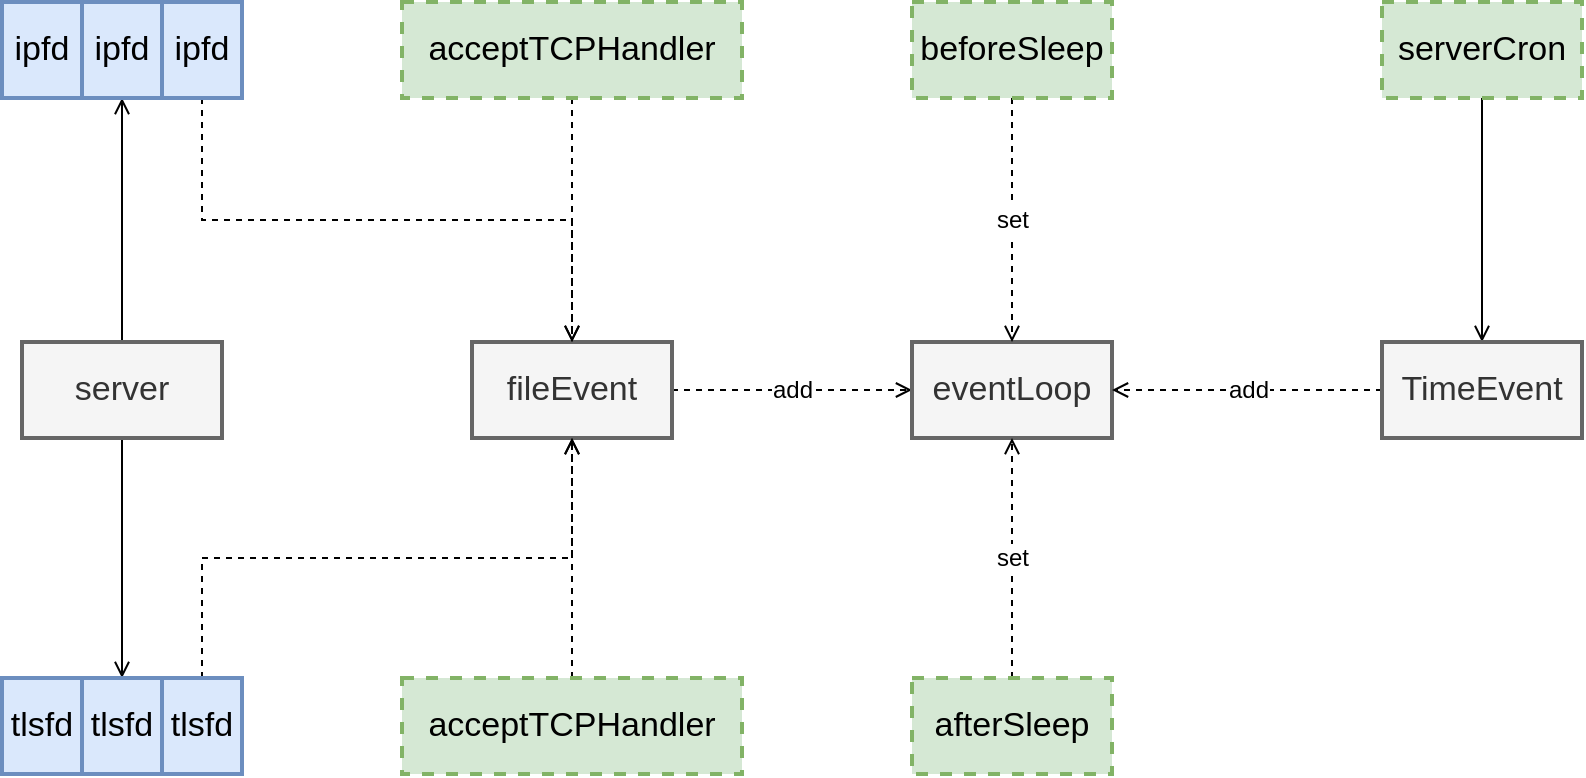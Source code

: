 <mxfile version="14.6.13" type="device" pages="8"><diagram id="NivbaLfQ34i7xyKOPi7u" name="InitServer"><mxGraphModel dx="1106" dy="1003" grid="1" gridSize="10" guides="1" tooltips="1" connect="1" arrows="1" fold="1" page="1" pageScale="1" pageWidth="827" pageHeight="1169" math="0" shadow="0"><root><mxCell id="kyEVF4dsz2KBd8L3YdaF-0"/><mxCell id="kyEVF4dsz2KBd8L3YdaF-1" parent="kyEVF4dsz2KBd8L3YdaF-0"/><mxCell id="OhjuPLXEUc03q1bkpWmB-11" style="edgeStyle=orthogonalEdgeStyle;rounded=0;orthogonalLoop=1;jettySize=auto;html=1;exitX=0.5;exitY=0;exitDx=0;exitDy=0;entryX=0.5;entryY=1;entryDx=0;entryDy=0;fontSize=12;endArrow=open;endFill=0;" parent="kyEVF4dsz2KBd8L3YdaF-1" source="kyEVF4dsz2KBd8L3YdaF-3" target="kyEVF4dsz2KBd8L3YdaF-11" edge="1"><mxGeometry relative="1" as="geometry"/></mxCell><mxCell id="OhjuPLXEUc03q1bkpWmB-12" style="edgeStyle=orthogonalEdgeStyle;rounded=0;orthogonalLoop=1;jettySize=auto;html=1;exitX=0.5;exitY=1;exitDx=0;exitDy=0;entryX=0.5;entryY=0;entryDx=0;entryDy=0;fontSize=12;endArrow=open;endFill=0;" parent="kyEVF4dsz2KBd8L3YdaF-1" source="kyEVF4dsz2KBd8L3YdaF-3" target="OhjuPLXEUc03q1bkpWmB-1" edge="1"><mxGeometry relative="1" as="geometry"/></mxCell><mxCell id="kyEVF4dsz2KBd8L3YdaF-3" value="server" style="rounded=0;whiteSpace=wrap;html=1;strokeWidth=2;fontSize=17;fillColor=#f5f5f5;strokeColor=#666666;fontColor=#333333;" parent="kyEVF4dsz2KBd8L3YdaF-1" vertex="1"><mxGeometry x="430" y="590" width="100" height="48" as="geometry"/></mxCell><mxCell id="kyEVF4dsz2KBd8L3YdaF-5" value="ipfd" style="rounded=0;whiteSpace=wrap;html=1;strokeWidth=2;fontSize=17;fillColor=#dae8fc;strokeColor=#6c8ebf;" parent="kyEVF4dsz2KBd8L3YdaF-1" vertex="1"><mxGeometry x="420" y="420" width="40" height="48" as="geometry"/></mxCell><mxCell id="kyEVF4dsz2KBd8L3YdaF-6" value="add" style="edgeStyle=orthogonalEdgeStyle;rounded=0;orthogonalLoop=1;jettySize=auto;html=1;exitX=1;exitY=0.5;exitDx=0;exitDy=0;entryX=0;entryY=0.5;entryDx=0;entryDy=0;fontSize=12;dashed=1;endArrow=open;endFill=0;" parent="kyEVF4dsz2KBd8L3YdaF-1" source="kyEVF4dsz2KBd8L3YdaF-7" target="kyEVF4dsz2KBd8L3YdaF-10" edge="1"><mxGeometry relative="1" as="geometry"/></mxCell><mxCell id="kyEVF4dsz2KBd8L3YdaF-7" value="fileEvent" style="rounded=0;whiteSpace=wrap;html=1;strokeWidth=2;fontSize=17;fillColor=#f5f5f5;strokeColor=#666666;fontColor=#333333;" parent="kyEVF4dsz2KBd8L3YdaF-1" vertex="1"><mxGeometry x="655" y="590" width="100" height="48" as="geometry"/></mxCell><mxCell id="OhjuPLXEUc03q1bkpWmB-4" style="edgeStyle=orthogonalEdgeStyle;rounded=0;orthogonalLoop=1;jettySize=auto;html=1;exitX=0.5;exitY=1;exitDx=0;exitDy=0;entryX=0.5;entryY=0;entryDx=0;entryDy=0;fontSize=12;endArrow=open;endFill=0;dashed=1;" parent="kyEVF4dsz2KBd8L3YdaF-1" source="kyEVF4dsz2KBd8L3YdaF-9" target="kyEVF4dsz2KBd8L3YdaF-7" edge="1"><mxGeometry relative="1" as="geometry"/></mxCell><mxCell id="kyEVF4dsz2KBd8L3YdaF-9" value="acceptTCPHandler" style="rounded=0;whiteSpace=wrap;html=1;strokeWidth=2;fontSize=17;dashed=1;fillColor=#d5e8d4;strokeColor=#82b366;" parent="kyEVF4dsz2KBd8L3YdaF-1" vertex="1"><mxGeometry x="620" y="420" width="170" height="48" as="geometry"/></mxCell><mxCell id="kyEVF4dsz2KBd8L3YdaF-10" value="eventLoop" style="rounded=0;whiteSpace=wrap;html=1;strokeWidth=2;fontSize=17;fillColor=#f5f5f5;strokeColor=#666666;fontColor=#333333;" parent="kyEVF4dsz2KBd8L3YdaF-1" vertex="1"><mxGeometry x="875" y="590" width="100" height="48" as="geometry"/></mxCell><mxCell id="OhjuPLXEUc03q1bkpWmB-7" style="edgeStyle=orthogonalEdgeStyle;rounded=0;orthogonalLoop=1;jettySize=auto;html=1;exitX=0.5;exitY=1;exitDx=0;exitDy=0;entryX=0.5;entryY=0;entryDx=0;entryDy=0;fontSize=12;endArrow=open;endFill=0;dashed=1;" parent="kyEVF4dsz2KBd8L3YdaF-1" source="kyEVF4dsz2KBd8L3YdaF-12" target="kyEVF4dsz2KBd8L3YdaF-7" edge="1"><mxGeometry relative="1" as="geometry"/></mxCell><mxCell id="kyEVF4dsz2KBd8L3YdaF-11" value="ipfd" style="rounded=0;whiteSpace=wrap;html=1;strokeWidth=2;fontSize=17;fillColor=#dae8fc;strokeColor=#6c8ebf;" parent="kyEVF4dsz2KBd8L3YdaF-1" vertex="1"><mxGeometry x="460" y="420" width="40" height="48" as="geometry"/></mxCell><mxCell id="kyEVF4dsz2KBd8L3YdaF-12" value="ipfd" style="rounded=0;whiteSpace=wrap;html=1;strokeWidth=2;fontSize=17;fillColor=#dae8fc;strokeColor=#6c8ebf;" parent="kyEVF4dsz2KBd8L3YdaF-1" vertex="1"><mxGeometry x="500" y="420" width="40" height="48" as="geometry"/></mxCell><mxCell id="KCcKONaeA_sobxtLPuK1-2" style="edgeStyle=orthogonalEdgeStyle;rounded=0;orthogonalLoop=1;jettySize=auto;html=1;exitX=0.5;exitY=1;exitDx=0;exitDy=0;endArrow=open;endFill=0;" parent="kyEVF4dsz2KBd8L3YdaF-1" source="KCcKONaeA_sobxtLPuK1-0" target="KCcKONaeA_sobxtLPuK1-1" edge="1"><mxGeometry relative="1" as="geometry"/></mxCell><mxCell id="KCcKONaeA_sobxtLPuK1-0" value="serverCron" style="rounded=0;whiteSpace=wrap;html=1;strokeWidth=2;fontSize=17;dashed=1;fillColor=#d5e8d4;strokeColor=#82b366;" parent="kyEVF4dsz2KBd8L3YdaF-1" vertex="1"><mxGeometry x="1110" y="420" width="100" height="48" as="geometry"/></mxCell><mxCell id="KCcKONaeA_sobxtLPuK1-3" value="add" style="edgeStyle=orthogonalEdgeStyle;rounded=0;orthogonalLoop=1;jettySize=auto;html=1;exitX=0;exitY=0.5;exitDx=0;exitDy=0;entryX=1;entryY=0.5;entryDx=0;entryDy=0;endArrow=open;endFill=0;fontSize=12;dashed=1;" parent="kyEVF4dsz2KBd8L3YdaF-1" source="KCcKONaeA_sobxtLPuK1-1" target="kyEVF4dsz2KBd8L3YdaF-10" edge="1"><mxGeometry relative="1" as="geometry"/></mxCell><mxCell id="KCcKONaeA_sobxtLPuK1-1" value="TimeEvent" style="rounded=0;whiteSpace=wrap;html=1;strokeWidth=2;fontSize=17;fillColor=#f5f5f5;strokeColor=#666666;fontColor=#333333;" parent="kyEVF4dsz2KBd8L3YdaF-1" vertex="1"><mxGeometry x="1110" y="590" width="100" height="48" as="geometry"/></mxCell><mxCell id="X8uk2WD4cXuS4TaatiAf-1" value="set" style="edgeStyle=orthogonalEdgeStyle;rounded=0;orthogonalLoop=1;jettySize=auto;html=1;exitX=0.5;exitY=1;exitDx=0;exitDy=0;entryX=0.5;entryY=0;entryDx=0;entryDy=0;dashed=1;fontSize=12;endArrow=open;endFill=0;" parent="kyEVF4dsz2KBd8L3YdaF-1" source="X8uk2WD4cXuS4TaatiAf-0" target="kyEVF4dsz2KBd8L3YdaF-10" edge="1"><mxGeometry relative="1" as="geometry"/></mxCell><mxCell id="X8uk2WD4cXuS4TaatiAf-0" value="beforeSleep" style="rounded=0;whiteSpace=wrap;html=1;strokeWidth=2;fontSize=17;dashed=1;fillColor=#d5e8d4;strokeColor=#82b366;" parent="kyEVF4dsz2KBd8L3YdaF-1" vertex="1"><mxGeometry x="875" y="420" width="100" height="48" as="geometry"/></mxCell><mxCell id="X8uk2WD4cXuS4TaatiAf-3" value="set" style="edgeStyle=orthogonalEdgeStyle;rounded=0;orthogonalLoop=1;jettySize=auto;html=1;exitX=0.5;exitY=0;exitDx=0;exitDy=0;entryX=0.5;entryY=1;entryDx=0;entryDy=0;dashed=1;fontSize=12;endArrow=open;endFill=0;" parent="kyEVF4dsz2KBd8L3YdaF-1" source="X8uk2WD4cXuS4TaatiAf-2" target="kyEVF4dsz2KBd8L3YdaF-10" edge="1"><mxGeometry relative="1" as="geometry"/></mxCell><mxCell id="X8uk2WD4cXuS4TaatiAf-2" value="afterSleep" style="rounded=0;whiteSpace=wrap;html=1;strokeWidth=2;fontSize=17;dashed=1;fillColor=#d5e8d4;strokeColor=#82b366;" parent="kyEVF4dsz2KBd8L3YdaF-1" vertex="1"><mxGeometry x="875" y="758" width="100" height="48" as="geometry"/></mxCell><mxCell id="OhjuPLXEUc03q1bkpWmB-0" value="tlsfd" style="rounded=0;whiteSpace=wrap;html=1;strokeWidth=2;fontSize=17;fillColor=#dae8fc;strokeColor=#6c8ebf;" parent="kyEVF4dsz2KBd8L3YdaF-1" vertex="1"><mxGeometry x="420" y="758" width="40" height="48" as="geometry"/></mxCell><mxCell id="OhjuPLXEUc03q1bkpWmB-6" style="edgeStyle=orthogonalEdgeStyle;rounded=0;orthogonalLoop=1;jettySize=auto;html=1;exitX=0.5;exitY=0;exitDx=0;exitDy=0;entryX=0.5;entryY=1;entryDx=0;entryDy=0;fontSize=12;endArrow=open;endFill=0;dashed=1;" parent="kyEVF4dsz2KBd8L3YdaF-1" source="OhjuPLXEUc03q1bkpWmB-2" target="kyEVF4dsz2KBd8L3YdaF-7" edge="1"><mxGeometry relative="1" as="geometry"/></mxCell><mxCell id="OhjuPLXEUc03q1bkpWmB-1" value="tlsfd" style="rounded=0;whiteSpace=wrap;html=1;strokeWidth=2;fontSize=17;fillColor=#dae8fc;strokeColor=#6c8ebf;" parent="kyEVF4dsz2KBd8L3YdaF-1" vertex="1"><mxGeometry x="460" y="758" width="40" height="48" as="geometry"/></mxCell><mxCell id="OhjuPLXEUc03q1bkpWmB-2" value="tlsfd" style="rounded=0;whiteSpace=wrap;html=1;strokeWidth=2;fontSize=17;fillColor=#dae8fc;strokeColor=#6c8ebf;" parent="kyEVF4dsz2KBd8L3YdaF-1" vertex="1"><mxGeometry x="500" y="758" width="40" height="48" as="geometry"/></mxCell><mxCell id="OhjuPLXEUc03q1bkpWmB-5" style="edgeStyle=orthogonalEdgeStyle;rounded=0;orthogonalLoop=1;jettySize=auto;html=1;exitX=0.5;exitY=0;exitDx=0;exitDy=0;entryX=0.5;entryY=1;entryDx=0;entryDy=0;fontSize=12;endArrow=open;endFill=0;dashed=1;" parent="kyEVF4dsz2KBd8L3YdaF-1" source="OhjuPLXEUc03q1bkpWmB-3" target="kyEVF4dsz2KBd8L3YdaF-7" edge="1"><mxGeometry relative="1" as="geometry"/></mxCell><mxCell id="OhjuPLXEUc03q1bkpWmB-3" value="acceptTCPHandler" style="rounded=0;whiteSpace=wrap;html=1;strokeWidth=2;fontSize=17;dashed=1;fillColor=#d5e8d4;strokeColor=#82b366;" parent="kyEVF4dsz2KBd8L3YdaF-1" vertex="1"><mxGeometry x="620" y="758" width="170" height="48" as="geometry"/></mxCell></root></mxGraphModel></diagram><diagram id="wKLRez_eXrWEr7Oz4VnD" name="acceptTCPHandler"><mxGraphModel dx="1106" dy="1003" grid="1" gridSize="10" guides="1" tooltips="1" connect="1" arrows="1" fold="1" page="1" pageScale="1" pageWidth="827" pageHeight="1169" math="0" shadow="0"><root><mxCell id="iigWokhG-LRsWBRQ5Kww-0"/><mxCell id="iigWokhG-LRsWBRQ5Kww-1" parent="iigWokhG-LRsWBRQ5Kww-0"/><mxCell id="oB0XsulRUiVj0rDOxxde-4" value="I.accept" style="edgeStyle=orthogonalEdgeStyle;rounded=0;orthogonalLoop=1;jettySize=auto;html=1;exitX=0.5;exitY=1;exitDx=0;exitDy=0;fontSize=12;endArrow=open;endFill=0;entryX=0.5;entryY=0;entryDx=0;entryDy=0;dashed=1;" parent="iigWokhG-LRsWBRQ5Kww-1" source="oB0XsulRUiVj0rDOxxde-1" target="oB0XsulRUiVj0rDOxxde-5" edge="1"><mxGeometry relative="1" as="geometry"><mxPoint x="570" y="554" as="targetPoint"/></mxGeometry></mxCell><mxCell id="oB0XsulRUiVj0rDOxxde-1" value="ipfd" style="rounded=0;whiteSpace=wrap;html=1;strokeWidth=2;fontSize=17;fillColor=#dae8fc;strokeColor=#6c8ebf;" parent="iigWokhG-LRsWBRQ5Kww-1" vertex="1"><mxGeometry x="580" y="370" width="40" height="48" as="geometry"/></mxCell><mxCell id="oB0XsulRUiVj0rDOxxde-3" value="fired" style="edgeStyle=orthogonalEdgeStyle;rounded=0;orthogonalLoop=1;jettySize=auto;html=1;fontSize=12;endArrow=open;endFill=0;entryX=0;entryY=0.5;entryDx=0;entryDy=0;exitX=1;exitY=0.5;exitDx=0;exitDy=0;" parent="iigWokhG-LRsWBRQ5Kww-1" source="oB0XsulRUiVj0rDOxxde-2" target="oB0XsulRUiVj0rDOxxde-1" edge="1"><mxGeometry relative="1" as="geometry"><mxPoint x="810" y="230" as="sourcePoint"/><mxPoint x="580" y="420" as="targetPoint"/></mxGeometry></mxCell><mxCell id="oB0XsulRUiVj0rDOxxde-2" value="EventLoop" style="rounded=0;whiteSpace=wrap;html=1;strokeWidth=2;fontSize=17;fillColor=#f5f5f5;strokeColor=#666666;fontColor=#333333;" parent="iigWokhG-LRsWBRQ5Kww-1" vertex="1"><mxGeometry x="380" y="370" width="100" height="48" as="geometry"/></mxCell><mxCell id="oB0XsulRUiVj0rDOxxde-12" value="II.create" style="edgeStyle=orthogonalEdgeStyle;rounded=0;orthogonalLoop=1;jettySize=auto;html=1;exitX=1;exitY=0.5;exitDx=0;exitDy=0;entryX=0;entryY=0.5;entryDx=0;entryDy=0;fontSize=12;endArrow=open;endFill=0;dashed=1;" parent="iigWokhG-LRsWBRQ5Kww-1" source="oB0XsulRUiVj0rDOxxde-5" target="oB0XsulRUiVj0rDOxxde-8" edge="1"><mxGeometry relative="1" as="geometry"/></mxCell><mxCell id="XPecQJpFKLHNHoajXScb-2" style="edgeStyle=orthogonalEdgeStyle;rounded=0;orthogonalLoop=1;jettySize=auto;html=1;exitX=0;exitY=0.25;exitDx=0;exitDy=0;entryX=0;entryY=0.5;entryDx=0;entryDy=0;dashed=1;fontSize=12;endArrow=open;endFill=0;" parent="iigWokhG-LRsWBRQ5Kww-1" source="oB0XsulRUiVj0rDOxxde-5" target="oB0XsulRUiVj0rDOxxde-2" edge="1"><mxGeometry relative="1" as="geometry"><Array as="points"><mxPoint x="310" y="542"/><mxPoint x="310" y="394"/></Array></mxGeometry></mxCell><mxCell id="oB0XsulRUiVj0rDOxxde-5" value="cfd" style="rounded=0;whiteSpace=wrap;html=1;strokeWidth=2;fontSize=17;fillColor=#dae8fc;strokeColor=#6c8ebf;" parent="iigWokhG-LRsWBRQ5Kww-1" vertex="1"><mxGeometry x="580" y="530" width="40" height="48" as="geometry"/></mxCell><mxCell id="oB0XsulRUiVj0rDOxxde-15" value="III.create" style="edgeStyle=orthogonalEdgeStyle;rounded=0;orthogonalLoop=1;jettySize=auto;html=1;exitX=0.5;exitY=0;exitDx=0;exitDy=0;fontSize=12;endArrow=open;endFill=0;entryX=0.5;entryY=1;entryDx=0;entryDy=0;dashed=1;" parent="iigWokhG-LRsWBRQ5Kww-1" source="oB0XsulRUiVj0rDOxxde-8" target="oB0XsulRUiVj0rDOxxde-16" edge="1"><mxGeometry relative="1" as="geometry"><mxPoint x="830" y="420" as="targetPoint"/></mxGeometry></mxCell><mxCell id="oB0XsulRUiVj0rDOxxde-19" value="conn" style="edgeStyle=orthogonalEdgeStyle;rounded=0;orthogonalLoop=1;jettySize=auto;html=1;exitX=1;exitY=0.25;exitDx=0;exitDy=0;entryX=1;entryY=0.5;entryDx=0;entryDy=0;fontSize=12;endArrow=open;endFill=0;" parent="iigWokhG-LRsWBRQ5Kww-1" source="oB0XsulRUiVj0rDOxxde-8" target="oB0XsulRUiVj0rDOxxde-16" edge="1"><mxGeometry relative="1" as="geometry"><Array as="points"><mxPoint x="910" y="542"/><mxPoint x="910" y="394"/></Array></mxGeometry></mxCell><mxCell id="XPecQJpFKLHNHoajXScb-3" value="V.call" style="edgeStyle=orthogonalEdgeStyle;rounded=0;orthogonalLoop=1;jettySize=auto;html=1;exitX=1;exitY=0.5;exitDx=0;exitDy=0;entryX=0;entryY=0.25;entryDx=0;entryDy=0;dashed=1;fontSize=12;endArrow=open;endFill=0;" parent="iigWokhG-LRsWBRQ5Kww-1" source="oB0XsulRUiVj0rDOxxde-8" target="oB0XsulRUiVj0rDOxxde-21" edge="1"><mxGeometry relative="1" as="geometry"/></mxCell><mxCell id="oB0XsulRUiVj0rDOxxde-8" value="conn" style="rounded=0;whiteSpace=wrap;html=1;strokeWidth=2;fontSize=17;fillColor=#f8cecc;strokeColor=#b85450;" parent="iigWokhG-LRsWBRQ5Kww-1" vertex="1"><mxGeometry x="780" y="530" width="100" height="48" as="geometry"/></mxCell><mxCell id="oB0XsulRUiVj0rDOxxde-20" value="type" style="edgeStyle=orthogonalEdgeStyle;rounded=0;orthogonalLoop=1;jettySize=auto;html=1;exitX=0.5;exitY=0;exitDx=0;exitDy=0;entryX=0.5;entryY=1;entryDx=0;entryDy=0;fontSize=12;endArrow=open;endFill=0;" parent="iigWokhG-LRsWBRQ5Kww-1" source="oB0XsulRUiVj0rDOxxde-10" target="oB0XsulRUiVj0rDOxxde-8" edge="1"><mxGeometry relative="1" as="geometry"/></mxCell><mxCell id="oB0XsulRUiVj0rDOxxde-10" value="CT_Socket" style="rounded=0;whiteSpace=wrap;html=1;strokeWidth=2;fontSize=17;dashed=1;shadow=1;fillColor=#e1d5e7;strokeColor=#9673a6;" parent="iigWokhG-LRsWBRQ5Kww-1" vertex="1"><mxGeometry x="765" y="760" width="130" height="48" as="geometry"/></mxCell><mxCell id="oB0XsulRUiVj0rDOxxde-13" value="clientAcceptHanlder" style="rounded=0;whiteSpace=wrap;html=1;strokeWidth=2;fontSize=17;dashed=1;fillColor=#d5e8d4;strokeColor=#82b366;" parent="iigWokhG-LRsWBRQ5Kww-1" vertex="1"><mxGeometry x="1080" y="630" width="250" height="48" as="geometry"/></mxCell><mxCell id="oB0XsulRUiVj0rDOxxde-18" value="&lt;meta charset=&quot;utf-8&quot;&gt;&lt;span style=&quot;color: rgb(0, 0, 0); font-family: helvetica; font-size: 12px; font-style: normal; font-weight: 400; letter-spacing: normal; text-align: center; text-indent: 0px; text-transform: none; word-spacing: 0px; background-color: rgb(255, 255, 255); display: inline; float: none;&quot;&gt;privateData&lt;/span&gt;" style="edgeStyle=orthogonalEdgeStyle;rounded=0;orthogonalLoop=1;jettySize=auto;html=1;exitX=0;exitY=0.5;exitDx=0;exitDy=0;entryX=0;entryY=0.25;entryDx=0;entryDy=0;fontSize=12;endArrow=open;endFill=0;" parent="iigWokhG-LRsWBRQ5Kww-1" source="oB0XsulRUiVj0rDOxxde-16" target="oB0XsulRUiVj0rDOxxde-8" edge="1"><mxGeometry relative="1" as="geometry"><Array as="points"><mxPoint x="750" y="394"/><mxPoint x="750" y="542"/></Array></mxGeometry></mxCell><mxCell id="oB0XsulRUiVj0rDOxxde-16" value="Client" style="rounded=0;whiteSpace=wrap;html=1;strokeWidth=2;fontSize=17;fillColor=#f8cecc;strokeColor=#b85450;" parent="iigWokhG-LRsWBRQ5Kww-1" vertex="1"><mxGeometry x="780" y="370" width="100" height="48" as="geometry"/></mxCell><mxCell id="oB0XsulRUiVj0rDOxxde-22" value="accept" style="edgeStyle=orthogonalEdgeStyle;rounded=0;orthogonalLoop=1;jettySize=auto;html=1;entryX=1;entryY=0.5;entryDx=0;entryDy=0;fontSize=12;endArrow=open;endFill=0;exitX=0;exitY=0.5;exitDx=0;exitDy=0;" parent="iigWokhG-LRsWBRQ5Kww-1" source="oB0XsulRUiVj0rDOxxde-21" target="oB0XsulRUiVj0rDOxxde-10" edge="1"><mxGeometry relative="1" as="geometry"><mxPoint x="330" y="894" as="sourcePoint"/></mxGeometry></mxCell><mxCell id="XPecQJpFKLHNHoajXScb-1" value="VI.call" style="edgeStyle=orthogonalEdgeStyle;rounded=0;orthogonalLoop=1;jettySize=auto;html=1;exitX=0.5;exitY=0;exitDx=0;exitDy=0;entryX=0.5;entryY=1;entryDx=0;entryDy=0;dashed=1;fontSize=12;endArrow=open;endFill=0;" parent="iigWokhG-LRsWBRQ5Kww-1" source="oB0XsulRUiVj0rDOxxde-21" target="oB0XsulRUiVj0rDOxxde-13" edge="1"><mxGeometry relative="1" as="geometry"/></mxCell><mxCell id="oB0XsulRUiVj0rDOxxde-21" value="connSocketAccept" style="rounded=0;whiteSpace=wrap;html=1;strokeWidth=2;fontSize=17;shadow=0;dashed=1;fillColor=#d5e8d4;strokeColor=#82b366;" parent="iigWokhG-LRsWBRQ5Kww-1" vertex="1"><mxGeometry x="1080" y="760" width="250" height="48" as="geometry"/></mxCell><mxCell id="_METf2mU6qNXlKv0HDkz-2" value="set_read_handler" style="edgeStyle=orthogonalEdgeStyle;rounded=0;orthogonalLoop=1;jettySize=auto;html=1;exitX=1;exitY=0.5;exitDx=0;exitDy=0;entryX=0;entryY=0.5;entryDx=0;entryDy=0;endArrow=open;endFill=0;fontSize=12;" parent="iigWokhG-LRsWBRQ5Kww-1" source="_METf2mU6qNXlKv0HDkz-1" target="oB0XsulRUiVj0rDOxxde-10" edge="1"><mxGeometry relative="1" as="geometry"/></mxCell><mxCell id="_METf2mU6qNXlKv0HDkz-10" value="III.set" style="edgeStyle=orthogonalEdgeStyle;rounded=0;orthogonalLoop=1;jettySize=auto;html=1;exitX=0.5;exitY=0;exitDx=0;exitDy=0;entryX=0.5;entryY=1;entryDx=0;entryDy=0;dashed=1;fontSize=12;endArrow=open;endFill=0;" parent="iigWokhG-LRsWBRQ5Kww-1" source="_METf2mU6qNXlKv0HDkz-1" target="_METf2mU6qNXlKv0HDkz-4" edge="1"><mxGeometry relative="1" as="geometry"/></mxCell><mxCell id="XPecQJpFKLHNHoajXScb-0" value="IV.createFileEvent" style="edgeStyle=orthogonalEdgeStyle;rounded=0;orthogonalLoop=1;jettySize=auto;html=1;exitX=0;exitY=0.5;exitDx=0;exitDy=0;entryX=0;entryY=0.75;entryDx=0;entryDy=0;dashed=1;fontSize=12;endArrow=open;endFill=0;" parent="iigWokhG-LRsWBRQ5Kww-1" source="_METf2mU6qNXlKv0HDkz-1" target="oB0XsulRUiVj0rDOxxde-5" edge="1"><mxGeometry x="0.37" relative="1" as="geometry"><mxPoint as="offset"/></mxGeometry></mxCell><mxCell id="_METf2mU6qNXlKv0HDkz-1" value="connSocketSetReadHandler" style="rounded=0;whiteSpace=wrap;html=1;strokeWidth=2;fontSize=17;shadow=0;dashed=1;fillColor=#d5e8d4;strokeColor=#82b366;" parent="iigWokhG-LRsWBRQ5Kww-1" vertex="1"><mxGeometry x="330" y="760" width="250" height="48" as="geometry"/></mxCell><mxCell id="_METf2mU6qNXlKv0HDkz-5" value="read_handler" style="edgeStyle=orthogonalEdgeStyle;rounded=0;orthogonalLoop=1;jettySize=auto;html=1;exitX=1;exitY=0.5;exitDx=0;exitDy=0;entryX=0.25;entryY=1;entryDx=0;entryDy=0;fontSize=12;endArrow=open;endFill=0;" parent="iigWokhG-LRsWBRQ5Kww-1" source="_METf2mU6qNXlKv0HDkz-4" target="oB0XsulRUiVj0rDOxxde-8" edge="1"><mxGeometry relative="1" as="geometry"/></mxCell><mxCell id="_METf2mU6qNXlKv0HDkz-4" value="readQueryFromClient" style="rounded=0;whiteSpace=wrap;html=1;strokeWidth=2;fontSize=17;fillColor=#d5e8d4;strokeColor=#82b366;dashed=1;" parent="iigWokhG-LRsWBRQ5Kww-1" vertex="1"><mxGeometry x="330" y="630" width="250" height="48" as="geometry"/></mxCell><mxCell id="XPecQJpFKLHNHoajXScb-6" value="ae_handler" style="edgeStyle=orthogonalEdgeStyle;rounded=0;orthogonalLoop=1;jettySize=auto;html=1;exitX=0.5;exitY=0;exitDx=0;exitDy=0;entryX=0.5;entryY=1;entryDx=0;entryDy=0;fontSize=12;endArrow=open;endFill=0;" parent="iigWokhG-LRsWBRQ5Kww-1" source="XPecQJpFKLHNHoajXScb-5" target="oB0XsulRUiVj0rDOxxde-10" edge="1"><mxGeometry relative="1" as="geometry"/></mxCell><mxCell id="XPecQJpFKLHNHoajXScb-7" style="edgeStyle=orthogonalEdgeStyle;rounded=0;orthogonalLoop=1;jettySize=auto;html=1;exitX=0;exitY=0.5;exitDx=0;exitDy=0;entryX=0;entryY=0.5;entryDx=0;entryDy=0;fontSize=12;endArrow=open;endFill=0;dashed=1;" parent="iigWokhG-LRsWBRQ5Kww-1" source="XPecQJpFKLHNHoajXScb-5" target="oB0XsulRUiVj0rDOxxde-2" edge="1"><mxGeometry relative="1" as="geometry"><Array as="points"><mxPoint x="260" y="894"/><mxPoint x="260" y="394"/></Array></mxGeometry></mxCell><mxCell id="XPecQJpFKLHNHoajXScb-5" value="connSocketEventHandler" style="rounded=0;whiteSpace=wrap;html=1;strokeWidth=2;fontSize=17;shadow=0;dashed=1;fillColor=#d5e8d4;strokeColor=#82b366;" parent="iigWokhG-LRsWBRQ5Kww-1" vertex="1"><mxGeometry x="705" y="870" width="250" height="48" as="geometry"/></mxCell></root></mxGraphModel></diagram><diagram id="Vq1wlwi-owOlupCR4SUy" name="connState"><mxGraphModel dx="1106" dy="1003" grid="1" gridSize="10" guides="1" tooltips="1" connect="1" arrows="1" fold="1" page="1" pageScale="1" pageWidth="827" pageHeight="1169" math="0" shadow="0"><root><mxCell id="QAyPPj3L2e7QFNkPsMAy-0"/><mxCell id="QAyPPj3L2e7QFNkPsMAy-1" parent="QAyPPj3L2e7QFNkPsMAy-0"/><mxCell id="eBhJdiEvGm4d4Kq6q-_s-4" value="connect" style="edgeStyle=orthogonalEdgeStyle;rounded=0;orthogonalLoop=1;jettySize=auto;html=1;exitX=0;exitY=0.5;exitDx=0;exitDy=0;fontSize=12;endArrow=none;endFill=0;startArrow=open;startFill=0;" parent="QAyPPj3L2e7QFNkPsMAy-1" source="eBhJdiEvGm4d4Kq6q-_s-1" edge="1"><mxGeometry relative="1" as="geometry"><mxPoint x="150" y="354" as="targetPoint"/></mxGeometry></mxCell><mxCell id="eBhJdiEvGm4d4Kq6q-_s-6" value="accept" style="edgeStyle=orthogonalEdgeStyle;rounded=0;orthogonalLoop=1;jettySize=auto;html=1;exitX=1;exitY=0.5;exitDx=0;exitDy=0;entryX=0;entryY=0.5;entryDx=0;entryDy=0;fontSize=12;startArrow=none;startFill=0;endArrow=open;endFill=0;" parent="QAyPPj3L2e7QFNkPsMAy-1" source="eBhJdiEvGm4d4Kq6q-_s-1" target="eBhJdiEvGm4d4Kq6q-_s-5" edge="1"><mxGeometry relative="1" as="geometry"/></mxCell><mxCell id="eBhJdiEvGm4d4Kq6q-_s-8" style="edgeStyle=orthogonalEdgeStyle;rounded=0;orthogonalLoop=1;jettySize=auto;html=1;exitX=0.5;exitY=1;exitDx=0;exitDy=0;entryX=0;entryY=0.5;entryDx=0;entryDy=0;fontSize=12;startArrow=none;startFill=0;endArrow=open;endFill=0;" parent="QAyPPj3L2e7QFNkPsMAy-1" source="eBhJdiEvGm4d4Kq6q-_s-1" target="eBhJdiEvGm4d4Kq6q-_s-7" edge="1"><mxGeometry relative="1" as="geometry"/></mxCell><mxCell id="eBhJdiEvGm4d4Kq6q-_s-1" value="CONN_STATE_ACCEPTING" style="rounded=0;whiteSpace=wrap;html=1;strokeWidth=2;fontSize=17;dashed=1;fillColor=#ffe6cc;strokeColor=#d79b00;" parent="QAyPPj3L2e7QFNkPsMAy-1" vertex="1"><mxGeometry x="230" y="330" width="240" height="48" as="geometry"/></mxCell><mxCell id="eBhJdiEvGm4d4Kq6q-_s-9" style="edgeStyle=orthogonalEdgeStyle;rounded=0;orthogonalLoop=1;jettySize=auto;html=1;exitX=0.5;exitY=1;exitDx=0;exitDy=0;entryX=1;entryY=0.5;entryDx=0;entryDy=0;fontSize=12;startArrow=none;startFill=0;endArrow=open;endFill=0;" parent="QAyPPj3L2e7QFNkPsMAy-1" source="eBhJdiEvGm4d4Kq6q-_s-5" target="eBhJdiEvGm4d4Kq6q-_s-7" edge="1"><mxGeometry relative="1" as="geometry"/></mxCell><mxCell id="eBhJdiEvGm4d4Kq6q-_s-5" value="CONN_STATE_CONNECTED" style="rounded=0;whiteSpace=wrap;html=1;strokeWidth=2;fontSize=17;dashed=1;fillColor=#ffe6cc;strokeColor=#d79b00;" parent="QAyPPj3L2e7QFNkPsMAy-1" vertex="1"><mxGeometry x="600" y="330" width="240" height="48" as="geometry"/></mxCell><mxCell id="eBhJdiEvGm4d4Kq6q-_s-7" value="CONN_STATE_ERROR" style="rounded=0;whiteSpace=wrap;html=1;strokeWidth=2;fontSize=17;dashed=1;fillColor=#ffe6cc;strokeColor=#d79b00;" parent="QAyPPj3L2e7QFNkPsMAy-1" vertex="1"><mxGeometry x="414" y="700" width="240" height="48" as="geometry"/></mxCell></root></mxGraphModel></diagram><diagram id="05S6lAU4ot3UI22tT_sR" name="processMultibulkBuffer"><mxGraphModel dx="1933" dy="1003" grid="1" gridSize="10" guides="1" tooltips="1" connect="1" arrows="1" fold="1" page="1" pageScale="1" pageWidth="827" pageHeight="1169" math="0" shadow="0"><root><mxCell id="V5eiJOVPe65wbtQEL8-v-0"/><mxCell id="V5eiJOVPe65wbtQEL8-v-1" parent="V5eiJOVPe65wbtQEL8-v-0"/><mxCell id="Gah3ES9awybK9hR1-H4b-0" value="client" style="rounded=0;whiteSpace=wrap;html=1;strokeWidth=2;fontSize=17;fillColor=#f5f5f5;strokeColor=#666666;fontColor=#333333;" parent="V5eiJOVPe65wbtQEL8-v-1" vertex="1"><mxGeometry x="-50" y="652" width="100" height="48" as="geometry"/></mxCell><mxCell id="Gah3ES9awybK9hR1-H4b-2" style="edgeStyle=orthogonalEdgeStyle;rounded=0;orthogonalLoop=1;jettySize=auto;html=1;exitX=1;exitY=0.5;exitDx=0;exitDy=0;fontSize=12;startArrow=none;startFill=0;endArrow=block;endFill=0;entryX=0;entryY=0.5;entryDx=0;entryDy=0;dashed=1;" parent="V5eiJOVPe65wbtQEL8-v-1" source="Gah3ES9awybK9hR1-H4b-3" target="Gah3ES9awybK9hR1-H4b-16" edge="1"><mxGeometry relative="1" as="geometry"><mxPoint x="310" y="670" as="targetPoint"/></mxGeometry></mxCell><mxCell id="lMxP50HwgKmn-KWv48Lh-4" style="edgeStyle=orthogonalEdgeStyle;rounded=0;orthogonalLoop=1;jettySize=auto;html=1;exitX=0;exitY=0.5;exitDx=0;exitDy=0;entryX=1;entryY=0.5;entryDx=0;entryDy=0;fontSize=15;startArrow=none;startFill=0;endArrow=open;endFill=0;" parent="V5eiJOVPe65wbtQEL8-v-1" source="Gah3ES9awybK9hR1-H4b-3" target="Gah3ES9awybK9hR1-H4b-0" edge="1"><mxGeometry relative="1" as="geometry"/></mxCell><mxCell id="Gah3ES9awybK9hR1-H4b-3" value="querybuf" style="rounded=0;whiteSpace=wrap;html=1;strokeWidth=2;fontSize=17;fillColor=#ffe6cc;strokeColor=#d79b00;" parent="V5eiJOVPe65wbtQEL8-v-1" vertex="1"><mxGeometry x="140" y="652" width="100" height="48" as="geometry"/></mxCell><mxCell id="Gah3ES9awybK9hR1-H4b-4" value="" style="rounded=0;whiteSpace=wrap;html=1;strokeWidth=2;fontSize=17;fillColor=#ffe6cc;strokeColor=#d79b00;" parent="V5eiJOVPe65wbtQEL8-v-1" vertex="1"><mxGeometry x="-25" y="330" width="40" height="48" as="geometry"/></mxCell><mxCell id="Gah3ES9awybK9hR1-H4b-5" value="sds" style="text;html=1;align=center;verticalAlign=middle;resizable=0;points=[];autosize=1;strokeColor=none;fontSize=15;" parent="V5eiJOVPe65wbtQEL8-v-1" vertex="1"><mxGeometry x="15" y="344" width="40" height="20" as="geometry"/></mxCell><mxCell id="Gah3ES9awybK9hR1-H4b-6" value="*" style="rounded=0;whiteSpace=wrap;html=1;strokeWidth=2;fontSize=17;fillColor=#fff2cc;strokeColor=#d6b656;" parent="V5eiJOVPe65wbtQEL8-v-1" vertex="1"><mxGeometry x="390" y="652" width="40" height="48" as="geometry"/></mxCell><mxCell id="lMxP50HwgKmn-KWv48Lh-9" value="" style="edgeStyle=orthogonalEdgeStyle;rounded=0;orthogonalLoop=1;jettySize=auto;html=1;exitX=0.5;exitY=1;exitDx=0;exitDy=0;entryX=1;entryY=0.5;entryDx=0;entryDy=0;fontSize=15;startArrow=none;startFill=0;endArrow=open;endFill=0;" parent="V5eiJOVPe65wbtQEL8-v-1" source="Gah3ES9awybK9hR1-H4b-7" target="QOhpdiqnYa6ojCiuhgp4-65" edge="1"><mxGeometry relative="1" as="geometry"/></mxCell><mxCell id="Gah3ES9awybK9hR1-H4b-7" value="3" style="rounded=0;whiteSpace=wrap;html=1;strokeWidth=2;fontSize=17;fillColor=#fff2cc;strokeColor=#d6b656;" parent="V5eiJOVPe65wbtQEL8-v-1" vertex="1"><mxGeometry x="430" y="652" width="40" height="48" as="geometry"/></mxCell><mxCell id="Gah3ES9awybK9hR1-H4b-8" value="\r" style="rounded=0;whiteSpace=wrap;html=1;strokeWidth=2;fontSize=17;fillColor=#fff2cc;strokeColor=#d6b656;" parent="V5eiJOVPe65wbtQEL8-v-1" vertex="1"><mxGeometry x="470" y="652" width="40" height="48" as="geometry"/></mxCell><mxCell id="Gah3ES9awybK9hR1-H4b-9" value="\n" style="rounded=0;whiteSpace=wrap;html=1;strokeWidth=2;fontSize=17;fillColor=#fff2cc;strokeColor=#d6b656;" parent="V5eiJOVPe65wbtQEL8-v-1" vertex="1"><mxGeometry x="510" y="652" width="40" height="48" as="geometry"/></mxCell><mxCell id="Gah3ES9awybK9hR1-H4b-10" style="edgeStyle=orthogonalEdgeStyle;rounded=0;orthogonalLoop=1;jettySize=auto;html=1;exitX=0.5;exitY=0;exitDx=0;exitDy=0;entryX=0;entryY=1;entryDx=0;entryDy=0;dashed=1;fontSize=12;startArrow=none;startFill=0;endArrow=open;endFill=0;fillColor=#dae8fc;strokeColor=#6c8ebf;" parent="V5eiJOVPe65wbtQEL8-v-1" source="Gah3ES9awybK9hR1-H4b-11" target="Gah3ES9awybK9hR1-H4b-8" edge="1"><mxGeometry relative="1" as="geometry"/></mxCell><mxCell id="Gah3ES9awybK9hR1-H4b-11" value="*newline" style="rounded=0;whiteSpace=wrap;html=1;strokeWidth=2;fontSize=17;fillColor=#dae8fc;strokeColor=#6c8ebf;" parent="V5eiJOVPe65wbtQEL8-v-1" vertex="1"><mxGeometry x="420" y="830" width="100" height="48" as="geometry"/></mxCell><mxCell id="Gah3ES9awybK9hR1-H4b-13" style="edgeStyle=orthogonalEdgeStyle;rounded=0;orthogonalLoop=1;jettySize=auto;html=1;exitX=0.5;exitY=1;exitDx=0;exitDy=0;entryX=0;entryY=0;entryDx=0;entryDy=0;fontSize=12;startArrow=none;startFill=0;endArrow=open;endFill=0;fillColor=#dae8fc;strokeColor=#6c8ebf;dashed=1;" parent="V5eiJOVPe65wbtQEL8-v-1" source="Gah3ES9awybK9hR1-H4b-15" target="Gah3ES9awybK9hR1-H4b-6" edge="1"><mxGeometry relative="1" as="geometry"/></mxCell><mxCell id="Gah3ES9awybK9hR1-H4b-14" value="newline + 2" style="edgeStyle=orthogonalEdgeStyle;rounded=0;orthogonalLoop=1;jettySize=auto;html=1;exitX=1;exitY=0.5;exitDx=0;exitDy=0;entryX=1;entryY=0;entryDx=0;entryDy=0;dashed=1;fontSize=12;startArrow=none;startFill=0;endArrow=open;endFill=0;fillColor=#f8cecc;strokeColor=#F19C99;fontColor=#F19C99;" parent="V5eiJOVPe65wbtQEL8-v-1" source="Gah3ES9awybK9hR1-H4b-15" target="Gah3ES9awybK9hR1-H4b-9" edge="1"><mxGeometry relative="1" as="geometry"/></mxCell><mxCell id="lMxP50HwgKmn-KWv48Lh-5" style="edgeStyle=orthogonalEdgeStyle;rounded=0;orthogonalLoop=1;jettySize=auto;html=1;exitX=0;exitY=0.5;exitDx=0;exitDy=0;entryX=0.5;entryY=0;entryDx=0;entryDy=0;fontSize=15;startArrow=none;startFill=0;endArrow=open;endFill=0;" parent="V5eiJOVPe65wbtQEL8-v-1" source="Gah3ES9awybK9hR1-H4b-15" target="Gah3ES9awybK9hR1-H4b-0" edge="1"><mxGeometry relative="1" as="geometry"/></mxCell><mxCell id="Gah3ES9awybK9hR1-H4b-15" value="qbpos" style="rounded=0;whiteSpace=wrap;html=1;strokeWidth=2;fontSize=17;fillColor=#dae8fc;strokeColor=#6c8ebf;" parent="V5eiJOVPe65wbtQEL8-v-1" vertex="1"><mxGeometry x="340" y="490" width="100" height="48" as="geometry"/></mxCell><mxCell id="Gah3ES9awybK9hR1-H4b-16" value="..." style="rounded=0;whiteSpace=wrap;html=1;strokeWidth=2;fontSize=17;fillColor=#fff2cc;strokeColor=#d6b656;" parent="V5eiJOVPe65wbtQEL8-v-1" vertex="1"><mxGeometry x="350" y="652" width="40" height="48" as="geometry"/></mxCell><mxCell id="Gah3ES9awybK9hR1-H4b-17" value="..." style="rounded=0;whiteSpace=wrap;html=1;strokeWidth=2;fontSize=17;fillColor=#fff2cc;strokeColor=#d6b656;" parent="V5eiJOVPe65wbtQEL8-v-1" vertex="1"><mxGeometry x="910" y="652" width="40" height="48" as="geometry"/></mxCell><mxCell id="Gah3ES9awybK9hR1-H4b-18" value="" style="rounded=0;whiteSpace=wrap;html=1;strokeWidth=2;fontSize=17;fillColor=#fff2cc;strokeColor=#d6b656;" parent="V5eiJOVPe65wbtQEL8-v-1" vertex="1"><mxGeometry x="95" y="330" width="40" height="48" as="geometry"/></mxCell><mxCell id="Gah3ES9awybK9hR1-H4b-19" value="char" style="text;html=1;align=center;verticalAlign=middle;resizable=0;points=[];autosize=1;strokeColor=none;fontSize=15;" parent="V5eiJOVPe65wbtQEL8-v-1" vertex="1"><mxGeometry x="135" y="344" width="40" height="20" as="geometry"/></mxCell><mxCell id="Gah3ES9awybK9hR1-H4b-20" value="" style="rounded=0;whiteSpace=wrap;html=1;strokeWidth=2;fontSize=17;fillColor=#dae8fc;strokeColor=#6c8ebf;" parent="V5eiJOVPe65wbtQEL8-v-1" vertex="1"><mxGeometry x="215" y="330" width="40" height="48" as="geometry"/></mxCell><mxCell id="Gah3ES9awybK9hR1-H4b-21" value="pointer" style="text;html=1;align=center;verticalAlign=middle;resizable=0;points=[];autosize=1;strokeColor=none;fontSize=15;" parent="V5eiJOVPe65wbtQEL8-v-1" vertex="1"><mxGeometry x="255" y="344" width="60" height="20" as="geometry"/></mxCell><mxCell id="lMxP50HwgKmn-KWv48Lh-0" value="" style="rounded=0;whiteSpace=wrap;html=1;strokeWidth=2;fontSize=17;fillColor=#f8cecc;strokeColor=#b85450;" parent="V5eiJOVPe65wbtQEL8-v-1" vertex="1"><mxGeometry x="-60" y="760" width="40" height="48" as="geometry"/></mxCell><mxCell id="lMxP50HwgKmn-KWv48Lh-6" value="argv" style="edgeStyle=orthogonalEdgeStyle;rounded=0;orthogonalLoop=1;jettySize=auto;html=1;exitX=0;exitY=0.5;exitDx=0;exitDy=0;entryX=0;entryY=0.5;entryDx=0;entryDy=0;fontSize=12;startArrow=none;startFill=0;endArrow=open;endFill=0;" parent="V5eiJOVPe65wbtQEL8-v-1" source="lMxP50HwgKmn-KWv48Lh-0" target="Gah3ES9awybK9hR1-H4b-0" edge="1"><mxGeometry relative="1" as="geometry"/></mxCell><mxCell id="lMxP50HwgKmn-KWv48Lh-1" value="" style="rounded=0;whiteSpace=wrap;html=1;strokeWidth=2;fontSize=17;fillColor=#f8cecc;strokeColor=#b85450;" parent="V5eiJOVPe65wbtQEL8-v-1" vertex="1"><mxGeometry x="-20" y="760" width="40" height="48" as="geometry"/></mxCell><mxCell id="lMxP50HwgKmn-KWv48Lh-2" value="" style="rounded=0;whiteSpace=wrap;html=1;strokeWidth=2;fontSize=17;fillColor=#f8cecc;strokeColor=#b85450;" parent="V5eiJOVPe65wbtQEL8-v-1" vertex="1"><mxGeometry x="20" y="760" width="40" height="48" as="geometry"/></mxCell><mxCell id="lMxP50HwgKmn-KWv48Lh-7" value="" style="rounded=0;whiteSpace=wrap;html=1;strokeWidth=2;fontSize=17;fillColor=#f8cecc;strokeColor=#b85450;" parent="V5eiJOVPe65wbtQEL8-v-1" vertex="1"><mxGeometry x="355" y="330" width="40" height="48" as="geometry"/></mxCell><mxCell id="lMxP50HwgKmn-KWv48Lh-8" value="*robj" style="text;html=1;align=center;verticalAlign=middle;resizable=0;points=[];autosize=1;strokeColor=none;fontSize=15;" parent="V5eiJOVPe65wbtQEL8-v-1" vertex="1"><mxGeometry x="390" y="344" width="50" height="20" as="geometry"/></mxCell><mxCell id="lMxP50HwgKmn-KWv48Lh-10" value="$" style="rounded=0;whiteSpace=wrap;html=1;strokeWidth=2;fontSize=17;fillColor=#fff2cc;strokeColor=#d6b656;" parent="V5eiJOVPe65wbtQEL8-v-1" vertex="1"><mxGeometry x="550" y="652" width="40" height="48" as="geometry"/></mxCell><mxCell id="lMxP50HwgKmn-KWv48Lh-11" value="3" style="rounded=0;whiteSpace=wrap;html=1;strokeWidth=2;fontSize=17;fillColor=#fff2cc;strokeColor=#d6b656;" parent="V5eiJOVPe65wbtQEL8-v-1" vertex="1"><mxGeometry x="590" y="652" width="40" height="48" as="geometry"/></mxCell><mxCell id="lMxP50HwgKmn-KWv48Lh-12" value="S" style="rounded=0;whiteSpace=wrap;html=1;strokeWidth=2;fontSize=17;fillColor=#fff2cc;strokeColor=#d6b656;" parent="V5eiJOVPe65wbtQEL8-v-1" vertex="1"><mxGeometry x="710" y="652" width="40" height="48" as="geometry"/></mxCell><mxCell id="lMxP50HwgKmn-KWv48Lh-13" value="E" style="rounded=0;whiteSpace=wrap;html=1;strokeWidth=2;fontSize=17;fillColor=#fff2cc;strokeColor=#d6b656;" parent="V5eiJOVPe65wbtQEL8-v-1" vertex="1"><mxGeometry x="750" y="652" width="40" height="48" as="geometry"/></mxCell><mxCell id="lMxP50HwgKmn-KWv48Lh-14" value="T" style="rounded=0;whiteSpace=wrap;html=1;strokeWidth=2;fontSize=17;fillColor=#fff2cc;strokeColor=#d6b656;" parent="V5eiJOVPe65wbtQEL8-v-1" vertex="1"><mxGeometry x="790" y="652" width="40" height="48" as="geometry"/></mxCell><mxCell id="QOhpdiqnYa6ojCiuhgp4-52" value="\r" style="rounded=0;whiteSpace=wrap;html=1;strokeWidth=2;fontSize=17;fillColor=#fff2cc;strokeColor=#d6b656;" parent="V5eiJOVPe65wbtQEL8-v-1" vertex="1"><mxGeometry x="630" y="652" width="40" height="48" as="geometry"/></mxCell><mxCell id="QOhpdiqnYa6ojCiuhgp4-53" value="\n" style="rounded=0;whiteSpace=wrap;html=1;strokeWidth=2;fontSize=17;fillColor=#fff2cc;strokeColor=#d6b656;" parent="V5eiJOVPe65wbtQEL8-v-1" vertex="1"><mxGeometry x="670" y="652" width="40" height="48" as="geometry"/></mxCell><mxCell id="QOhpdiqnYa6ojCiuhgp4-54" value="\r" style="rounded=0;whiteSpace=wrap;html=1;strokeWidth=2;fontSize=17;fillColor=#fff2cc;strokeColor=#d6b656;" parent="V5eiJOVPe65wbtQEL8-v-1" vertex="1"><mxGeometry x="830" y="652" width="40" height="48" as="geometry"/></mxCell><mxCell id="QOhpdiqnYa6ojCiuhgp4-55" value="\n" style="rounded=0;whiteSpace=wrap;html=1;strokeWidth=2;fontSize=17;fillColor=#fff2cc;strokeColor=#d6b656;" parent="V5eiJOVPe65wbtQEL8-v-1" vertex="1"><mxGeometry x="870" y="652" width="40" height="48" as="geometry"/></mxCell><mxCell id="QOhpdiqnYa6ojCiuhgp4-66" value="len" style="edgeStyle=orthogonalEdgeStyle;rounded=0;orthogonalLoop=1;jettySize=auto;html=1;exitX=0;exitY=0.5;exitDx=0;exitDy=0;entryX=1;entryY=0.5;entryDx=0;entryDy=0;fontSize=12;startArrow=none;startFill=0;endArrow=open;endFill=0;" parent="V5eiJOVPe65wbtQEL8-v-1" source="QOhpdiqnYa6ojCiuhgp4-65" target="lMxP50HwgKmn-KWv48Lh-2" edge="1"><mxGeometry relative="1" as="geometry"/></mxCell><mxCell id="QOhpdiqnYa6ojCiuhgp4-65" value="muldulklen" style="rounded=0;whiteSpace=wrap;html=1;strokeWidth=2;fontSize=17;fillColor=#d5e8d4;strokeColor=#82b366;" parent="V5eiJOVPe65wbtQEL8-v-1" vertex="1"><mxGeometry x="140" y="760" width="100" height="48" as="geometry"/></mxCell><mxCell id="QOhpdiqnYa6ojCiuhgp4-69" value="" style="rounded=0;whiteSpace=wrap;html=1;strokeWidth=2;fontSize=17;fillColor=#d5e8d4;strokeColor=#82b366;" parent="V5eiJOVPe65wbtQEL8-v-1" vertex="1"><mxGeometry x="480" y="330" width="40" height="48" as="geometry"/></mxCell><mxCell id="QOhpdiqnYa6ojCiuhgp4-70" value="long long" style="text;html=1;align=center;verticalAlign=middle;resizable=0;points=[];autosize=1;strokeColor=none;fontSize=15;" parent="V5eiJOVPe65wbtQEL8-v-1" vertex="1"><mxGeometry x="520" y="344" width="80" height="20" as="geometry"/></mxCell><mxCell id="QOhpdiqnYa6ojCiuhgp4-71" value="client" style="rounded=0;whiteSpace=wrap;html=1;strokeWidth=2;fontSize=17;fillColor=#f5f5f5;strokeColor=#666666;fontColor=#333333;" parent="V5eiJOVPe65wbtQEL8-v-1" vertex="1"><mxGeometry x="-50" y="1152" width="100" height="48" as="geometry"/></mxCell><mxCell id="QOhpdiqnYa6ojCiuhgp4-72" style="edgeStyle=orthogonalEdgeStyle;rounded=0;orthogonalLoop=1;jettySize=auto;html=1;exitX=1;exitY=0.5;exitDx=0;exitDy=0;fontSize=12;startArrow=none;startFill=0;endArrow=block;endFill=0;entryX=0;entryY=0.5;entryDx=0;entryDy=0;dashed=1;" parent="V5eiJOVPe65wbtQEL8-v-1" source="QOhpdiqnYa6ojCiuhgp4-74" target="QOhpdiqnYa6ojCiuhgp4-86" edge="1"><mxGeometry relative="1" as="geometry"><mxPoint x="310" y="1170" as="targetPoint"/></mxGeometry></mxCell><mxCell id="QOhpdiqnYa6ojCiuhgp4-73" style="edgeStyle=orthogonalEdgeStyle;rounded=0;orthogonalLoop=1;jettySize=auto;html=1;exitX=0;exitY=0.5;exitDx=0;exitDy=0;entryX=1;entryY=0.5;entryDx=0;entryDy=0;fontSize=15;startArrow=none;startFill=0;endArrow=open;endFill=0;" parent="V5eiJOVPe65wbtQEL8-v-1" source="QOhpdiqnYa6ojCiuhgp4-74" target="QOhpdiqnYa6ojCiuhgp4-71" edge="1"><mxGeometry relative="1" as="geometry"/></mxCell><mxCell id="QOhpdiqnYa6ojCiuhgp4-74" value="querybuf" style="rounded=0;whiteSpace=wrap;html=1;strokeWidth=2;fontSize=17;fillColor=#ffe6cc;strokeColor=#d79b00;" parent="V5eiJOVPe65wbtQEL8-v-1" vertex="1"><mxGeometry x="140" y="1152" width="100" height="48" as="geometry"/></mxCell><mxCell id="QOhpdiqnYa6ojCiuhgp4-75" value="*" style="rounded=0;whiteSpace=wrap;html=1;strokeWidth=2;fontSize=17;fillColor=#fff2cc;strokeColor=#d6b656;" parent="V5eiJOVPe65wbtQEL8-v-1" vertex="1"><mxGeometry x="390" y="1152" width="40" height="48" as="geometry"/></mxCell><mxCell id="QOhpdiqnYa6ojCiuhgp4-76" value="" style="edgeStyle=orthogonalEdgeStyle;rounded=0;orthogonalLoop=1;jettySize=auto;html=1;exitX=0.5;exitY=1;exitDx=0;exitDy=0;entryX=0.5;entryY=0;entryDx=0;entryDy=0;fontSize=15;startArrow=none;startFill=0;endArrow=open;endFill=0;" parent="V5eiJOVPe65wbtQEL8-v-1" source="QOhpdiqnYa6ojCiuhgp4-77" target="QOhpdiqnYa6ojCiuhgp4-102" edge="1"><mxGeometry relative="1" as="geometry"/></mxCell><mxCell id="QOhpdiqnYa6ojCiuhgp4-77" value="3" style="rounded=0;whiteSpace=wrap;html=1;strokeWidth=2;fontSize=17;fillColor=#fff2cc;strokeColor=#d6b656;" parent="V5eiJOVPe65wbtQEL8-v-1" vertex="1"><mxGeometry x="430" y="1152" width="40" height="48" as="geometry"/></mxCell><mxCell id="QOhpdiqnYa6ojCiuhgp4-78" value="\r" style="rounded=0;whiteSpace=wrap;html=1;strokeWidth=2;fontSize=17;fillColor=#fff2cc;strokeColor=#d6b656;" parent="V5eiJOVPe65wbtQEL8-v-1" vertex="1"><mxGeometry x="470" y="1152" width="40" height="48" as="geometry"/></mxCell><mxCell id="QOhpdiqnYa6ojCiuhgp4-79" value="\n" style="rounded=0;whiteSpace=wrap;html=1;strokeWidth=2;fontSize=17;fillColor=#fff2cc;strokeColor=#d6b656;" parent="V5eiJOVPe65wbtQEL8-v-1" vertex="1"><mxGeometry x="510" y="1152" width="40" height="48" as="geometry"/></mxCell><mxCell id="QOhpdiqnYa6ojCiuhgp4-80" style="edgeStyle=orthogonalEdgeStyle;rounded=0;orthogonalLoop=1;jettySize=auto;html=1;exitX=0.5;exitY=0;exitDx=0;exitDy=0;entryX=1;entryY=1;entryDx=0;entryDy=0;dashed=1;fontSize=12;startArrow=none;startFill=0;endArrow=open;endFill=0;fillColor=#dae8fc;strokeColor=#6c8ebf;" parent="V5eiJOVPe65wbtQEL8-v-1" source="QOhpdiqnYa6ojCiuhgp4-81" target="QOhpdiqnYa6ojCiuhgp4-93" edge="1"><mxGeometry relative="1" as="geometry"/></mxCell><mxCell id="QOhpdiqnYa6ojCiuhgp4-81" value="*newline" style="rounded=0;whiteSpace=wrap;html=1;strokeWidth=2;fontSize=17;fillColor=#dae8fc;strokeColor=#6c8ebf;" parent="V5eiJOVPe65wbtQEL8-v-1" vertex="1"><mxGeometry x="580" y="1330" width="100" height="48" as="geometry"/></mxCell><mxCell id="QOhpdiqnYa6ojCiuhgp4-82" style="edgeStyle=orthogonalEdgeStyle;rounded=0;orthogonalLoop=1;jettySize=auto;html=1;exitX=0.5;exitY=1;exitDx=0;exitDy=0;entryX=1;entryY=0;entryDx=0;entryDy=0;fontSize=12;startArrow=none;startFill=0;endArrow=open;endFill=0;fillColor=#dae8fc;strokeColor=#6c8ebf;dashed=1;" parent="V5eiJOVPe65wbtQEL8-v-1" source="QOhpdiqnYa6ojCiuhgp4-85" target="QOhpdiqnYa6ojCiuhgp4-79" edge="1"><mxGeometry relative="1" as="geometry"/></mxCell><mxCell id="QOhpdiqnYa6ojCiuhgp4-84" style="edgeStyle=orthogonalEdgeStyle;rounded=0;orthogonalLoop=1;jettySize=auto;html=1;exitX=0;exitY=0.5;exitDx=0;exitDy=0;entryX=0.5;entryY=0;entryDx=0;entryDy=0;fontSize=15;startArrow=none;startFill=0;endArrow=open;endFill=0;" parent="V5eiJOVPe65wbtQEL8-v-1" source="QOhpdiqnYa6ojCiuhgp4-85" target="QOhpdiqnYa6ojCiuhgp4-71" edge="1"><mxGeometry relative="1" as="geometry"/></mxCell><mxCell id="QOhpdiqnYa6ojCiuhgp4-108" value="newline + 2" style="edgeStyle=orthogonalEdgeStyle;rounded=0;orthogonalLoop=1;jettySize=auto;html=1;exitX=1;exitY=0.5;exitDx=0;exitDy=0;entryX=0;entryY=0;entryDx=0;entryDy=0;fontSize=12;startArrow=none;startFill=0;endArrow=open;endFill=0;fillColor=#f8cecc;strokeColor=#F19C99;fontColor=#F19C99;dashed=1;" parent="V5eiJOVPe65wbtQEL8-v-1" source="QOhpdiqnYa6ojCiuhgp4-85" target="QOhpdiqnYa6ojCiuhgp4-94" edge="1"><mxGeometry x="0.419" relative="1" as="geometry"><mxPoint as="offset"/></mxGeometry></mxCell><mxCell id="QOhpdiqnYa6ojCiuhgp4-85" value="qbpos" style="rounded=0;whiteSpace=wrap;html=1;strokeWidth=2;fontSize=17;fillColor=#dae8fc;strokeColor=#6c8ebf;" parent="V5eiJOVPe65wbtQEL8-v-1" vertex="1"><mxGeometry x="500" y="990" width="100" height="48" as="geometry"/></mxCell><mxCell id="QOhpdiqnYa6ojCiuhgp4-86" value="..." style="rounded=0;whiteSpace=wrap;html=1;strokeWidth=2;fontSize=17;fillColor=#fff2cc;strokeColor=#d6b656;" parent="V5eiJOVPe65wbtQEL8-v-1" vertex="1"><mxGeometry x="350" y="1152" width="40" height="48" as="geometry"/></mxCell><mxCell id="QOhpdiqnYa6ojCiuhgp4-87" value="..." style="rounded=0;whiteSpace=wrap;html=1;strokeWidth=2;fontSize=17;fillColor=#fff2cc;strokeColor=#d6b656;" parent="V5eiJOVPe65wbtQEL8-v-1" vertex="1"><mxGeometry x="910" y="1152" width="40" height="48" as="geometry"/></mxCell><mxCell id="QOhpdiqnYa6ojCiuhgp4-88" value="" style="rounded=0;whiteSpace=wrap;html=1;strokeWidth=2;fontSize=17;fillColor=#f8cecc;strokeColor=#b85450;" parent="V5eiJOVPe65wbtQEL8-v-1" vertex="1"><mxGeometry x="-50" y="1260" width="40" height="48" as="geometry"/></mxCell><mxCell id="QOhpdiqnYa6ojCiuhgp4-89" value="argv" style="edgeStyle=orthogonalEdgeStyle;rounded=0;orthogonalLoop=1;jettySize=auto;html=1;exitX=0;exitY=0.5;exitDx=0;exitDy=0;entryX=0;entryY=0.5;entryDx=0;entryDy=0;fontSize=12;startArrow=none;startFill=0;endArrow=open;endFill=0;" parent="V5eiJOVPe65wbtQEL8-v-1" source="QOhpdiqnYa6ojCiuhgp4-88" target="QOhpdiqnYa6ojCiuhgp4-71" edge="1"><mxGeometry relative="1" as="geometry"><Array as="points"><mxPoint x="-80" y="1284"/><mxPoint x="-80" y="1176"/></Array><mxPoint as="offset"/></mxGeometry></mxCell><mxCell id="QOhpdiqnYa6ojCiuhgp4-90" value="" style="rounded=0;whiteSpace=wrap;html=1;strokeWidth=2;fontSize=17;fillColor=#f8cecc;strokeColor=#b85450;" parent="V5eiJOVPe65wbtQEL8-v-1" vertex="1"><mxGeometry x="-10" y="1260" width="40" height="48" as="geometry"/></mxCell><mxCell id="QOhpdiqnYa6ojCiuhgp4-91" value="" style="rounded=0;whiteSpace=wrap;html=1;strokeWidth=2;fontSize=17;fillColor=#f8cecc;strokeColor=#b85450;" parent="V5eiJOVPe65wbtQEL8-v-1" vertex="1"><mxGeometry x="30" y="1260" width="40" height="48" as="geometry"/></mxCell><mxCell id="QOhpdiqnYa6ojCiuhgp4-92" value="$" style="rounded=0;whiteSpace=wrap;html=1;strokeWidth=2;fontSize=17;fillColor=#fff2cc;strokeColor=#d6b656;" parent="V5eiJOVPe65wbtQEL8-v-1" vertex="1"><mxGeometry x="550" y="1152" width="40" height="48" as="geometry"/></mxCell><mxCell id="QOhpdiqnYa6ojCiuhgp4-105" style="edgeStyle=orthogonalEdgeStyle;rounded=0;orthogonalLoop=1;jettySize=auto;html=1;exitX=0.5;exitY=0;exitDx=0;exitDy=0;fontSize=15;startArrow=none;startFill=0;endArrow=open;endFill=0;entryX=0.5;entryY=1;entryDx=0;entryDy=0;" parent="V5eiJOVPe65wbtQEL8-v-1" source="QOhpdiqnYa6ojCiuhgp4-93" target="QOhpdiqnYa6ojCiuhgp4-104" edge="1"><mxGeometry relative="1" as="geometry"><mxPoint x="620" y="1110" as="targetPoint"/></mxGeometry></mxCell><mxCell id="QOhpdiqnYa6ojCiuhgp4-93" value="3" style="rounded=0;whiteSpace=wrap;html=1;strokeWidth=2;fontSize=17;fillColor=#fff2cc;strokeColor=#d6b656;" parent="V5eiJOVPe65wbtQEL8-v-1" vertex="1"><mxGeometry x="590" y="1152" width="40" height="48" as="geometry"/></mxCell><mxCell id="QOhpdiqnYa6ojCiuhgp4-94" value="S" style="rounded=0;whiteSpace=wrap;html=1;strokeWidth=2;fontSize=17;fillColor=#fff2cc;strokeColor=#d6b656;" parent="V5eiJOVPe65wbtQEL8-v-1" vertex="1"><mxGeometry x="710" y="1152" width="40" height="48" as="geometry"/></mxCell><mxCell id="QOhpdiqnYa6ojCiuhgp4-95" value="E" style="rounded=0;whiteSpace=wrap;html=1;strokeWidth=2;fontSize=17;fillColor=#fff2cc;strokeColor=#d6b656;" parent="V5eiJOVPe65wbtQEL8-v-1" vertex="1"><mxGeometry x="750" y="1152" width="40" height="48" as="geometry"/></mxCell><mxCell id="QOhpdiqnYa6ojCiuhgp4-96" value="T" style="rounded=0;whiteSpace=wrap;html=1;strokeWidth=2;fontSize=17;fillColor=#fff2cc;strokeColor=#d6b656;" parent="V5eiJOVPe65wbtQEL8-v-1" vertex="1"><mxGeometry x="790" y="1152" width="40" height="48" as="geometry"/></mxCell><mxCell id="QOhpdiqnYa6ojCiuhgp4-97" value="\r" style="rounded=0;whiteSpace=wrap;html=1;strokeWidth=2;fontSize=17;fillColor=#fff2cc;strokeColor=#d6b656;" parent="V5eiJOVPe65wbtQEL8-v-1" vertex="1"><mxGeometry x="630" y="1152" width="40" height="48" as="geometry"/></mxCell><mxCell id="QOhpdiqnYa6ojCiuhgp4-98" value="\n" style="rounded=0;whiteSpace=wrap;html=1;strokeWidth=2;fontSize=17;fillColor=#fff2cc;strokeColor=#d6b656;" parent="V5eiJOVPe65wbtQEL8-v-1" vertex="1"><mxGeometry x="670" y="1152" width="40" height="48" as="geometry"/></mxCell><mxCell id="QOhpdiqnYa6ojCiuhgp4-99" value="\r" style="rounded=0;whiteSpace=wrap;html=1;strokeWidth=2;fontSize=17;fillColor=#fff2cc;strokeColor=#d6b656;" parent="V5eiJOVPe65wbtQEL8-v-1" vertex="1"><mxGeometry x="830" y="1152" width="40" height="48" as="geometry"/></mxCell><mxCell id="QOhpdiqnYa6ojCiuhgp4-100" value="\n" style="rounded=0;whiteSpace=wrap;html=1;strokeWidth=2;fontSize=17;fillColor=#fff2cc;strokeColor=#d6b656;" parent="V5eiJOVPe65wbtQEL8-v-1" vertex="1"><mxGeometry x="870" y="1152" width="40" height="48" as="geometry"/></mxCell><mxCell id="QOhpdiqnYa6ojCiuhgp4-101" value="len" style="edgeStyle=orthogonalEdgeStyle;rounded=0;orthogonalLoop=1;jettySize=auto;html=1;exitX=0;exitY=0.5;exitDx=0;exitDy=0;entryX=1;entryY=0.5;entryDx=0;entryDy=0;fontSize=12;startArrow=none;startFill=0;endArrow=open;endFill=0;" parent="V5eiJOVPe65wbtQEL8-v-1" source="QOhpdiqnYa6ojCiuhgp4-102" target="QOhpdiqnYa6ojCiuhgp4-91" edge="1"><mxGeometry relative="1" as="geometry"/></mxCell><mxCell id="QOhpdiqnYa6ojCiuhgp4-102" value="muldulklen" style="rounded=0;whiteSpace=wrap;html=1;strokeWidth=2;fontSize=17;fillColor=#d5e8d4;strokeColor=#82b366;" parent="V5eiJOVPe65wbtQEL8-v-1" vertex="1"><mxGeometry x="400" y="1260" width="100" height="48" as="geometry"/></mxCell><mxCell id="QOhpdiqnYa6ojCiuhgp4-104" value="dulklen" style="rounded=0;whiteSpace=wrap;html=1;strokeWidth=2;fontSize=17;fillColor=#d5e8d4;strokeColor=#82b366;" parent="V5eiJOVPe65wbtQEL8-v-1" vertex="1"><mxGeometry x="560" y="1060" width="100" height="48" as="geometry"/></mxCell><mxCell id="QOhpdiqnYa6ojCiuhgp4-109" value="client" style="rounded=0;whiteSpace=wrap;html=1;strokeWidth=2;fontSize=17;fillColor=#f5f5f5;strokeColor=#666666;fontColor=#333333;" parent="V5eiJOVPe65wbtQEL8-v-1" vertex="1"><mxGeometry x="-50" y="1642" width="100" height="48" as="geometry"/></mxCell><mxCell id="QOhpdiqnYa6ojCiuhgp4-110" style="edgeStyle=orthogonalEdgeStyle;rounded=0;orthogonalLoop=1;jettySize=auto;html=1;exitX=1;exitY=0.5;exitDx=0;exitDy=0;fontSize=12;startArrow=none;startFill=0;endArrow=block;endFill=0;entryX=0;entryY=0.5;entryDx=0;entryDy=0;dashed=1;" parent="V5eiJOVPe65wbtQEL8-v-1" source="QOhpdiqnYa6ojCiuhgp4-112" target="QOhpdiqnYa6ojCiuhgp4-124" edge="1"><mxGeometry relative="1" as="geometry"><mxPoint x="310" y="1660" as="targetPoint"/></mxGeometry></mxCell><mxCell id="QOhpdiqnYa6ojCiuhgp4-111" style="edgeStyle=orthogonalEdgeStyle;rounded=0;orthogonalLoop=1;jettySize=auto;html=1;exitX=0;exitY=0.5;exitDx=0;exitDy=0;entryX=1;entryY=0.5;entryDx=0;entryDy=0;fontSize=15;startArrow=none;startFill=0;endArrow=open;endFill=0;" parent="V5eiJOVPe65wbtQEL8-v-1" source="QOhpdiqnYa6ojCiuhgp4-112" target="QOhpdiqnYa6ojCiuhgp4-109" edge="1"><mxGeometry relative="1" as="geometry"/></mxCell><mxCell id="QOhpdiqnYa6ojCiuhgp4-112" value="querybuf" style="rounded=0;whiteSpace=wrap;html=1;strokeWidth=2;fontSize=17;fillColor=#ffe6cc;strokeColor=#d79b00;" parent="V5eiJOVPe65wbtQEL8-v-1" vertex="1"><mxGeometry x="130" y="1642" width="100" height="48" as="geometry"/></mxCell><mxCell id="QOhpdiqnYa6ojCiuhgp4-113" value="*" style="rounded=0;whiteSpace=wrap;html=1;strokeWidth=2;fontSize=17;fillColor=#fff2cc;strokeColor=#d6b656;" parent="V5eiJOVPe65wbtQEL8-v-1" vertex="1"><mxGeometry x="390" y="1642" width="40" height="48" as="geometry"/></mxCell><mxCell id="QOhpdiqnYa6ojCiuhgp4-114" value="" style="edgeStyle=orthogonalEdgeStyle;rounded=0;orthogonalLoop=1;jettySize=auto;html=1;exitX=0.5;exitY=1;exitDx=0;exitDy=0;entryX=0.5;entryY=0;entryDx=0;entryDy=0;fontSize=15;startArrow=none;startFill=0;endArrow=open;endFill=0;" parent="V5eiJOVPe65wbtQEL8-v-1" source="QOhpdiqnYa6ojCiuhgp4-115" target="QOhpdiqnYa6ojCiuhgp4-141" edge="1"><mxGeometry relative="1" as="geometry"/></mxCell><mxCell id="QOhpdiqnYa6ojCiuhgp4-115" value="3" style="rounded=0;whiteSpace=wrap;html=1;strokeWidth=2;fontSize=17;fillColor=#fff2cc;strokeColor=#d6b656;" parent="V5eiJOVPe65wbtQEL8-v-1" vertex="1"><mxGeometry x="430" y="1642" width="40" height="48" as="geometry"/></mxCell><mxCell id="QOhpdiqnYa6ojCiuhgp4-116" value="\r" style="rounded=0;whiteSpace=wrap;html=1;strokeWidth=2;fontSize=17;fillColor=#fff2cc;strokeColor=#d6b656;" parent="V5eiJOVPe65wbtQEL8-v-1" vertex="1"><mxGeometry x="470" y="1642" width="40" height="48" as="geometry"/></mxCell><mxCell id="QOhpdiqnYa6ojCiuhgp4-117" value="\n" style="rounded=0;whiteSpace=wrap;html=1;strokeWidth=2;fontSize=17;fillColor=#fff2cc;strokeColor=#d6b656;" parent="V5eiJOVPe65wbtQEL8-v-1" vertex="1"><mxGeometry x="510" y="1642" width="40" height="48" as="geometry"/></mxCell><mxCell id="QOhpdiqnYa6ojCiuhgp4-120" style="edgeStyle=orthogonalEdgeStyle;rounded=0;orthogonalLoop=1;jettySize=auto;html=1;exitX=0.5;exitY=1;exitDx=0;exitDy=0;entryX=1;entryY=0;entryDx=0;entryDy=0;fontSize=12;startArrow=none;startFill=0;endArrow=open;endFill=0;fillColor=#dae8fc;strokeColor=#6c8ebf;dashed=1;" parent="V5eiJOVPe65wbtQEL8-v-1" source="QOhpdiqnYa6ojCiuhgp4-123" target="QOhpdiqnYa6ojCiuhgp4-137" edge="1"><mxGeometry relative="1" as="geometry"/></mxCell><mxCell id="QOhpdiqnYa6ojCiuhgp4-121" style="edgeStyle=orthogonalEdgeStyle;rounded=0;orthogonalLoop=1;jettySize=auto;html=1;exitX=0;exitY=0.5;exitDx=0;exitDy=0;entryX=0.5;entryY=0;entryDx=0;entryDy=0;fontSize=15;startArrow=none;startFill=0;endArrow=open;endFill=0;" parent="V5eiJOVPe65wbtQEL8-v-1" source="QOhpdiqnYa6ojCiuhgp4-123" target="QOhpdiqnYa6ojCiuhgp4-109" edge="1"><mxGeometry relative="1" as="geometry"/></mxCell><mxCell id="QOhpdiqnYa6ojCiuhgp4-123" value="qbpos" style="rounded=0;whiteSpace=wrap;html=1;strokeWidth=2;fontSize=17;fillColor=#dae8fc;strokeColor=#6c8ebf;" parent="V5eiJOVPe65wbtQEL8-v-1" vertex="1"><mxGeometry x="660" y="1510" width="100" height="48" as="geometry"/></mxCell><mxCell id="QOhpdiqnYa6ojCiuhgp4-124" value="..." style="rounded=0;whiteSpace=wrap;html=1;strokeWidth=2;fontSize=17;fillColor=#fff2cc;strokeColor=#d6b656;" parent="V5eiJOVPe65wbtQEL8-v-1" vertex="1"><mxGeometry x="350" y="1642" width="40" height="48" as="geometry"/></mxCell><mxCell id="QOhpdiqnYa6ojCiuhgp4-125" value="..." style="rounded=0;whiteSpace=wrap;html=1;strokeWidth=2;fontSize=17;fillColor=#fff2cc;strokeColor=#d6b656;" parent="V5eiJOVPe65wbtQEL8-v-1" vertex="1"><mxGeometry x="910" y="1642" width="40" height="48" as="geometry"/></mxCell><mxCell id="QOhpdiqnYa6ojCiuhgp4-150" value="argv" style="edgeStyle=orthogonalEdgeStyle;rounded=0;orthogonalLoop=1;jettySize=auto;html=1;exitX=0;exitY=0.5;exitDx=0;exitDy=0;entryX=0.5;entryY=1;entryDx=0;entryDy=0;fontSize=12;fontColor=#000000;startArrow=none;startFill=0;endArrow=open;endFill=0;strokeColor=#000000;" parent="V5eiJOVPe65wbtQEL8-v-1" source="QOhpdiqnYa6ojCiuhgp4-126" target="QOhpdiqnYa6ojCiuhgp4-109" edge="1"><mxGeometry relative="1" as="geometry"/></mxCell><mxCell id="QOhpdiqnYa6ojCiuhgp4-126" value="" style="rounded=0;whiteSpace=wrap;html=1;strokeWidth=2;fontSize=17;fillColor=#f8cecc;strokeColor=#b85450;" parent="V5eiJOVPe65wbtQEL8-v-1" vertex="1"><mxGeometry x="120" y="1860" width="40" height="48" as="geometry"/></mxCell><mxCell id="QOhpdiqnYa6ojCiuhgp4-128" value="" style="rounded=0;whiteSpace=wrap;html=1;strokeWidth=2;fontSize=17;fillColor=#f8cecc;strokeColor=#b85450;" parent="V5eiJOVPe65wbtQEL8-v-1" vertex="1"><mxGeometry x="160" y="1860" width="40" height="48" as="geometry"/></mxCell><mxCell id="QOhpdiqnYa6ojCiuhgp4-129" value="" style="rounded=0;whiteSpace=wrap;html=1;strokeWidth=2;fontSize=17;fillColor=#f8cecc;strokeColor=#b85450;" parent="V5eiJOVPe65wbtQEL8-v-1" vertex="1"><mxGeometry x="200" y="1860" width="40" height="48" as="geometry"/></mxCell><mxCell id="QOhpdiqnYa6ojCiuhgp4-130" value="$" style="rounded=0;whiteSpace=wrap;html=1;strokeWidth=2;fontSize=17;fillColor=#fff2cc;strokeColor=#d6b656;" parent="V5eiJOVPe65wbtQEL8-v-1" vertex="1"><mxGeometry x="550" y="1642" width="40" height="48" as="geometry"/></mxCell><mxCell id="QOhpdiqnYa6ojCiuhgp4-147" style="edgeStyle=orthogonalEdgeStyle;rounded=0;orthogonalLoop=1;jettySize=auto;html=1;exitX=0.5;exitY=1;exitDx=0;exitDy=0;fontSize=12;fontColor=#000000;startArrow=none;startFill=0;endArrow=open;endFill=0;strokeColor=#000000;" parent="V5eiJOVPe65wbtQEL8-v-1" source="QOhpdiqnYa6ojCiuhgp4-132" target="QOhpdiqnYa6ojCiuhgp4-142" edge="1"><mxGeometry relative="1" as="geometry"/></mxCell><mxCell id="QOhpdiqnYa6ojCiuhgp4-132" value="3" style="rounded=0;whiteSpace=wrap;html=1;strokeWidth=2;fontSize=17;fillColor=#fff2cc;strokeColor=#d6b656;" parent="V5eiJOVPe65wbtQEL8-v-1" vertex="1"><mxGeometry x="590" y="1642" width="40" height="48" as="geometry"/></mxCell><mxCell id="QOhpdiqnYa6ojCiuhgp4-133" value="S" style="rounded=0;whiteSpace=wrap;html=1;strokeWidth=2;fontSize=17;fillColor=#fff2cc;strokeColor=#d6b656;" parent="V5eiJOVPe65wbtQEL8-v-1" vertex="1"><mxGeometry x="710" y="1642" width="40" height="48" as="geometry"/></mxCell><mxCell id="QOhpdiqnYa6ojCiuhgp4-134" value="E" style="rounded=0;whiteSpace=wrap;html=1;strokeWidth=2;fontSize=17;fillColor=#fff2cc;strokeColor=#d6b656;" parent="V5eiJOVPe65wbtQEL8-v-1" vertex="1"><mxGeometry x="750" y="1642" width="40" height="48" as="geometry"/></mxCell><mxCell id="QOhpdiqnYa6ojCiuhgp4-135" value="T" style="rounded=0;whiteSpace=wrap;html=1;strokeWidth=2;fontSize=17;fillColor=#fff2cc;strokeColor=#d6b656;" parent="V5eiJOVPe65wbtQEL8-v-1" vertex="1"><mxGeometry x="790" y="1642" width="40" height="48" as="geometry"/></mxCell><mxCell id="QOhpdiqnYa6ojCiuhgp4-136" value="\r" style="rounded=0;whiteSpace=wrap;html=1;strokeWidth=2;fontSize=17;fillColor=#fff2cc;strokeColor=#d6b656;" parent="V5eiJOVPe65wbtQEL8-v-1" vertex="1"><mxGeometry x="630" y="1642" width="40" height="48" as="geometry"/></mxCell><mxCell id="QOhpdiqnYa6ojCiuhgp4-137" value="\n" style="rounded=0;whiteSpace=wrap;html=1;strokeWidth=2;fontSize=17;fillColor=#fff2cc;strokeColor=#d6b656;" parent="V5eiJOVPe65wbtQEL8-v-1" vertex="1"><mxGeometry x="670" y="1642" width="40" height="48" as="geometry"/></mxCell><mxCell id="QOhpdiqnYa6ojCiuhgp4-138" value="\r" style="rounded=0;whiteSpace=wrap;html=1;strokeWidth=2;fontSize=17;fillColor=#fff2cc;strokeColor=#d6b656;" parent="V5eiJOVPe65wbtQEL8-v-1" vertex="1"><mxGeometry x="830" y="1642" width="40" height="48" as="geometry"/></mxCell><mxCell id="QOhpdiqnYa6ojCiuhgp4-139" value="\n" style="rounded=0;whiteSpace=wrap;html=1;strokeWidth=2;fontSize=17;fillColor=#fff2cc;strokeColor=#d6b656;" parent="V5eiJOVPe65wbtQEL8-v-1" vertex="1"><mxGeometry x="870" y="1642" width="40" height="48" as="geometry"/></mxCell><mxCell id="QOhpdiqnYa6ojCiuhgp4-151" value="len" style="edgeStyle=orthogonalEdgeStyle;rounded=0;orthogonalLoop=1;jettySize=auto;html=1;exitX=0;exitY=0.5;exitDx=0;exitDy=0;entryX=0.5;entryY=0;entryDx=0;entryDy=0;fontSize=12;fontColor=#000000;startArrow=none;startFill=0;endArrow=open;endFill=0;strokeColor=#000000;" parent="V5eiJOVPe65wbtQEL8-v-1" source="QOhpdiqnYa6ojCiuhgp4-141" target="QOhpdiqnYa6ojCiuhgp4-128" edge="1"><mxGeometry relative="1" as="geometry"/></mxCell><mxCell id="QOhpdiqnYa6ojCiuhgp4-141" value="muldulklen" style="rounded=0;whiteSpace=wrap;html=1;strokeWidth=2;fontSize=17;fillColor=#d5e8d4;strokeColor=#82b366;" parent="V5eiJOVPe65wbtQEL8-v-1" vertex="1"><mxGeometry x="400" y="1760" width="100" height="48" as="geometry"/></mxCell><mxCell id="QOhpdiqnYa6ojCiuhgp4-148" style="edgeStyle=orthogonalEdgeStyle;rounded=0;orthogonalLoop=1;jettySize=auto;html=1;exitX=1;exitY=0.5;exitDx=0;exitDy=0;entryX=0.25;entryY=0.5;entryDx=0;entryDy=0;entryPerimeter=0;fontSize=12;fontColor=#000000;startArrow=none;startFill=0;endArrow=open;endFill=0;strokeColor=#000000;" parent="V5eiJOVPe65wbtQEL8-v-1" source="QOhpdiqnYa6ojCiuhgp4-142" target="QOhpdiqnYa6ojCiuhgp4-143" edge="1"><mxGeometry relative="1" as="geometry"/></mxCell><mxCell id="QOhpdiqnYa6ojCiuhgp4-142" value="dulklen" style="rounded=0;whiteSpace=wrap;html=1;strokeWidth=2;fontSize=17;fillColor=#d5e8d4;strokeColor=#82b366;" parent="V5eiJOVPe65wbtQEL8-v-1" vertex="1"><mxGeometry x="560" y="1760" width="100" height="48" as="geometry"/></mxCell><mxCell id="QOhpdiqnYa6ojCiuhgp4-153" value="createStringObject" style="edgeStyle=orthogonalEdgeStyle;rounded=0;orthogonalLoop=1;jettySize=auto;html=1;exitX=0.5;exitY=0.5;exitDx=0;exitDy=0;exitPerimeter=0;entryX=0.5;entryY=0;entryDx=0;entryDy=0;fontSize=12;fontColor=#000000;startArrow=none;startFill=0;endArrow=open;endFill=0;strokeColor=#000000;" parent="V5eiJOVPe65wbtQEL8-v-1" source="QOhpdiqnYa6ojCiuhgp4-143" target="QOhpdiqnYa6ojCiuhgp4-152" edge="1"><mxGeometry x="0.375" relative="1" as="geometry"><mxPoint as="offset"/></mxGeometry></mxCell><mxCell id="QOhpdiqnYa6ojCiuhgp4-143" value="" style="shape=crossbar;whiteSpace=wrap;html=1;rounded=1;fontSize=12;fontColor=#F19C99;" parent="V5eiJOVPe65wbtQEL8-v-1" vertex="1"><mxGeometry x="710" y="1690" width="120" height="20" as="geometry"/></mxCell><mxCell id="QOhpdiqnYa6ojCiuhgp4-154" value="append" style="edgeStyle=orthogonalEdgeStyle;rounded=0;orthogonalLoop=1;jettySize=auto;html=1;exitX=0;exitY=0.5;exitDx=0;exitDy=0;entryX=1;entryY=0.5;entryDx=0;entryDy=0;fontSize=12;fontColor=#000000;startArrow=none;startFill=0;endArrow=open;endFill=0;strokeColor=#000000;" parent="V5eiJOVPe65wbtQEL8-v-1" source="QOhpdiqnYa6ojCiuhgp4-152" target="QOhpdiqnYa6ojCiuhgp4-129" edge="1"><mxGeometry relative="1" as="geometry"/></mxCell><mxCell id="QOhpdiqnYa6ojCiuhgp4-152" value="" style="rounded=0;whiteSpace=wrap;html=1;strokeWidth=2;fontSize=17;fillColor=#f8cecc;strokeColor=#b85450;" parent="V5eiJOVPe65wbtQEL8-v-1" vertex="1"><mxGeometry x="750" y="1860" width="40" height="48" as="geometry"/></mxCell></root></mxGraphModel></diagram><diagram id="34FqCo0OpoMfMjPmzMtt" name="readQueryFromClient"><mxGraphModel dx="1106" dy="1003" grid="1" gridSize="10" guides="1" tooltips="1" connect="1" arrows="1" fold="1" page="1" pageScale="1" pageWidth="827" pageHeight="1169" math="0" shadow="0"><root><mxCell id="gio3FybNkIZOdY4eBehN-0"/><mxCell id="gio3FybNkIZOdY4eBehN-1" parent="gio3FybNkIZOdY4eBehN-0"/><mxCell id="UOMi_qRunGgeZfUZVx48-0" value="conn" style="rounded=0;whiteSpace=wrap;html=1;strokeWidth=2;fontSize=17;fillColor=#f5f5f5;strokeColor=#666666;fontColor=#333333;" parent="gio3FybNkIZOdY4eBehN-1" vertex="1"><mxGeometry x="165" y="510" width="100" height="48" as="geometry"/></mxCell><mxCell id="UOMi_qRunGgeZfUZVx48-1" value="PrivateData" style="edgeStyle=orthogonalEdgeStyle;rounded=0;orthogonalLoop=1;jettySize=auto;html=1;exitX=0;exitY=0.5;exitDx=0;exitDy=0;entryX=1;entryY=0.5;entryDx=0;entryDy=0;fontSize=12;startArrow=none;startFill=0;endArrow=open;endFill=0;" parent="gio3FybNkIZOdY4eBehN-1" source="UOMi_qRunGgeZfUZVx48-2" target="UOMi_qRunGgeZfUZVx48-0" edge="1"><mxGeometry relative="1" as="geometry"/></mxCell><mxCell id="UOMi_qRunGgeZfUZVx48-2" value="client" style="rounded=0;whiteSpace=wrap;html=1;strokeWidth=2;fontSize=17;fillColor=#f5f5f5;strokeColor=#666666;fontColor=#333333;" parent="gio3FybNkIZOdY4eBehN-1" vertex="1"><mxGeometry x="425" y="510" width="100" height="48" as="geometry"/></mxCell><mxCell id="UOMi_qRunGgeZfUZVx48-3" value="type" style="edgeStyle=orthogonalEdgeStyle;rounded=0;orthogonalLoop=1;jettySize=auto;html=1;exitX=0.5;exitY=0;exitDx=0;exitDy=0;entryX=0.5;entryY=1;entryDx=0;entryDy=0;fontSize=12;startArrow=none;startFill=0;endArrow=open;endFill=0;" parent="gio3FybNkIZOdY4eBehN-1" source="UOMi_qRunGgeZfUZVx48-4" target="UOMi_qRunGgeZfUZVx48-0" edge="1"><mxGeometry relative="1" as="geometry"/></mxCell><mxCell id="UOMi_qRunGgeZfUZVx48-4" value="CT_Socket" style="rounded=0;whiteSpace=wrap;html=1;strokeWidth=2;fontSize=17;dashed=1;fillColor=#e1d5e7;strokeColor=#9673a6;" parent="gio3FybNkIZOdY4eBehN-1" vertex="1"><mxGeometry x="165" y="620" width="100" height="48" as="geometry"/></mxCell><mxCell id="UOMi_qRunGgeZfUZVx48-5" style="edgeStyle=orthogonalEdgeStyle;rounded=0;orthogonalLoop=1;jettySize=auto;html=1;exitX=0.5;exitY=0;exitDx=0;exitDy=0;entryX=0.5;entryY=1;entryDx=0;entryDy=0;fontSize=12;startArrow=none;startFill=0;endArrow=open;endFill=0;" parent="gio3FybNkIZOdY4eBehN-1" source="UOMi_qRunGgeZfUZVx48-6" target="UOMi_qRunGgeZfUZVx48-2" edge="1"><mxGeometry relative="1" as="geometry"/></mxCell><mxCell id="HMtzY5ixETQG_iZJLbx1-0" value="parse" style="edgeStyle=orthogonalEdgeStyle;rounded=0;orthogonalLoop=1;jettySize=auto;html=1;exitX=1;exitY=0.5;exitDx=0;exitDy=0;endArrow=open;endFill=0;entryX=0.5;entryY=1;entryDx=0;entryDy=0;" parent="gio3FybNkIZOdY4eBehN-1" source="UOMi_qRunGgeZfUZVx48-6" target="2AWllYfkWdhU2WxZPb_0-1" edge="1"><mxGeometry relative="1" as="geometry"><mxPoint x="620" y="756" as="targetPoint"/></mxGeometry></mxCell><mxCell id="UOMi_qRunGgeZfUZVx48-6" value="querybuf" style="rounded=0;whiteSpace=wrap;html=1;strokeWidth=2;fontSize=17;fillColor=#ffe6cc;strokeColor=#d79b00;" parent="gio3FybNkIZOdY4eBehN-1" vertex="1"><mxGeometry x="425" y="732" width="100" height="48" as="geometry"/></mxCell><mxCell id="UOMi_qRunGgeZfUZVx48-7" value="read" style="edgeStyle=orthogonalEdgeStyle;rounded=0;orthogonalLoop=1;jettySize=auto;html=1;exitX=0.5;exitY=0;exitDx=0;exitDy=0;entryX=0.5;entryY=1;entryDx=0;entryDy=0;fontSize=12;startArrow=none;startFill=0;endArrow=open;endFill=0;" parent="gio3FybNkIZOdY4eBehN-1" source="UOMi_qRunGgeZfUZVx48-9" target="UOMi_qRunGgeZfUZVx48-4" edge="1"><mxGeometry relative="1" as="geometry"/></mxCell><mxCell id="UOMi_qRunGgeZfUZVx48-8" style="edgeStyle=orthogonalEdgeStyle;rounded=0;orthogonalLoop=1;jettySize=auto;html=1;exitX=1;exitY=0.5;exitDx=0;exitDy=0;entryX=0;entryY=0.5;entryDx=0;entryDy=0;fontSize=12;startArrow=none;startFill=0;endArrow=open;endFill=0;" parent="gio3FybNkIZOdY4eBehN-1" source="UOMi_qRunGgeZfUZVx48-9" target="UOMi_qRunGgeZfUZVx48-6" edge="1"><mxGeometry relative="1" as="geometry"/></mxCell><mxCell id="UOMi_qRunGgeZfUZVx48-9" value="connSocketRead" style="rounded=0;whiteSpace=wrap;html=1;strokeWidth=2;fontSize=17;dashed=1;fillColor=#d5e8d4;strokeColor=#82b366;" parent="gio3FybNkIZOdY4eBehN-1" vertex="1"><mxGeometry x="140" y="732" width="150" height="48" as="geometry"/></mxCell><mxCell id="UOMi_qRunGgeZfUZVx48-10" style="edgeStyle=orthogonalEdgeStyle;rounded=0;orthogonalLoop=1;jettySize=auto;html=1;exitX=0.5;exitY=0;exitDx=0;exitDy=0;entryX=0.5;entryY=1;entryDx=0;entryDy=0;fontSize=12;startArrow=none;startFill=0;endArrow=open;endFill=0;" parent="gio3FybNkIZOdY4eBehN-1" source="UOMi_qRunGgeZfUZVx48-11" target="UOMi_qRunGgeZfUZVx48-9" edge="1"><mxGeometry relative="1" as="geometry"/></mxCell><mxCell id="UOMi_qRunGgeZfUZVx48-11" value="read" style="rounded=0;whiteSpace=wrap;html=1;strokeWidth=2;fontSize=17;dashed=1;fillColor=#d5e8d4;strokeColor=#82b366;" parent="gio3FybNkIZOdY4eBehN-1" vertex="1"><mxGeometry x="165" y="850" width="100" height="48" as="geometry"/></mxCell><mxCell id="2AWllYfkWdhU2WxZPb_0-3" value="argv" style="edgeStyle=orthogonalEdgeStyle;rounded=0;orthogonalLoop=1;jettySize=auto;html=1;exitX=0;exitY=0.5;exitDx=0;exitDy=0;entryX=1;entryY=0.5;entryDx=0;entryDy=0;fontSize=12;fontColor=#000000;startArrow=none;startFill=0;endArrow=open;endFill=0;strokeColor=#000000;" parent="gio3FybNkIZOdY4eBehN-1" source="2AWllYfkWdhU2WxZPb_0-0" target="UOMi_qRunGgeZfUZVx48-2" edge="1"><mxGeometry relative="1" as="geometry"/></mxCell><mxCell id="2AWllYfkWdhU2WxZPb_0-0" value="" style="rounded=0;whiteSpace=wrap;html=1;strokeWidth=2;fontSize=17;fillColor=#f8cecc;strokeColor=#b85450;" parent="gio3FybNkIZOdY4eBehN-1" vertex="1"><mxGeometry x="630" y="510" width="40" height="48" as="geometry"/></mxCell><mxCell id="2AWllYfkWdhU2WxZPb_0-1" value="" style="rounded=0;whiteSpace=wrap;html=1;strokeWidth=2;fontSize=17;fillColor=#f8cecc;strokeColor=#b85450;" parent="gio3FybNkIZOdY4eBehN-1" vertex="1"><mxGeometry x="670" y="510" width="40" height="48" as="geometry"/></mxCell><mxCell id="2AWllYfkWdhU2WxZPb_0-2" value="" style="rounded=0;whiteSpace=wrap;html=1;strokeWidth=2;fontSize=17;fillColor=#f8cecc;strokeColor=#b85450;" parent="gio3FybNkIZOdY4eBehN-1" vertex="1"><mxGeometry x="710" y="510" width="40" height="48" as="geometry"/></mxCell></root></mxGraphModel></diagram><diagram id="05isQlMaifoPPPnSrYFN" name="processCommand"><mxGraphModel dx="1106" dy="1003" grid="1" gridSize="10" guides="1" tooltips="1" connect="1" arrows="1" fold="1" page="1" pageScale="1" pageWidth="827" pageHeight="1169" math="0" shadow="0"><root><mxCell id="emZyyN4cPVExWznmQJX6-0"/><mxCell id="emZyyN4cPVExWznmQJX6-1" parent="emZyyN4cPVExWznmQJX6-0"/><mxCell id="uPESOJ9Y8K8lMsIP5nDx-0" value="server" style="rounded=0;whiteSpace=wrap;html=1;strokeWidth=2;fontSize=17;fillColor=#f5f5f5;strokeColor=#666666;fontColor=#333333;" parent="emZyyN4cPVExWznmQJX6-1" vertex="1"><mxGeometry x="130" y="380" width="100" height="48" as="geometry"/></mxCell><mxCell id="cd9RsoggYDXzniqn0JEp-22" style="edgeStyle=orthogonalEdgeStyle;rounded=0;orthogonalLoop=1;jettySize=auto;html=1;exitX=0.5;exitY=1;exitDx=0;exitDy=0;entryX=0.5;entryY=1;entryDx=0;entryDy=0;fontSize=14;endArrow=block;endFill=0;dashed=1;fillColor=#f8cecc;strokeColor=#b85450;fontColor=#EA6B66;" parent="emZyyN4cPVExWznmQJX6-1" source="uPESOJ9Y8K8lMsIP5nDx-1" target="jS9zZkaEqV7F3kE2e7He-4" edge="1"><mxGeometry relative="1" as="geometry"><Array as="points"><mxPoint x="180" y="630"/><mxPoint x="666" y="630"/></Array></mxGeometry></mxCell><mxCell id="lWTToX7TT6b73lTNX581-1" value="III" style="edgeLabel;html=1;align=center;verticalAlign=middle;resizable=0;points=[];fontColor=#EA6B66;" parent="cd9RsoggYDXzniqn0JEp-22" vertex="1" connectable="0"><mxGeometry x="0.468" y="-1" relative="1" as="geometry"><mxPoint x="-122" as="offset"/></mxGeometry></mxCell><mxCell id="uPESOJ9Y8K8lMsIP5nDx-1" value="client" style="rounded=0;whiteSpace=wrap;html=1;strokeWidth=2;fontSize=17;fillColor=#f5f5f5;strokeColor=#666666;fontColor=#333333;" parent="emZyyN4cPVExWznmQJX6-1" vertex="1"><mxGeometry x="130" y="550" width="100" height="48" as="geometry"/></mxCell><mxCell id="SXIyIYbuqkozDM1CZ3LW-4" value="I. lookupCommand" style="edgeStyle=orthogonalEdgeStyle;rounded=0;orthogonalLoop=1;jettySize=auto;html=1;exitX=0.5;exitY=0;exitDx=0;exitDy=0;endArrow=open;endFill=0;entryX=0.5;entryY=1;entryDx=0;entryDy=0;fontSize=12;dashed=1;fillColor=#f8cecc;strokeColor=#b85450;fontColor=#EA6B66;" parent="emZyyN4cPVExWznmQJX6-1" source="SXIyIYbuqkozDM1CZ3LW-0" target="jS9zZkaEqV7F3kE2e7He-0" edge="1"><mxGeometry relative="1" as="geometry"><mxPoint x="390" y="450" as="targetPoint"/></mxGeometry></mxCell><mxCell id="jS9zZkaEqV7F3kE2e7He-6" value="argv" style="edgeStyle=orthogonalEdgeStyle;rounded=0;orthogonalLoop=1;jettySize=auto;html=1;exitX=0;exitY=0.5;exitDx=0;exitDy=0;entryX=1;entryY=0.5;entryDx=0;entryDy=0;fontSize=12;endArrow=open;endFill=0;" parent="emZyyN4cPVExWznmQJX6-1" source="SXIyIYbuqkozDM1CZ3LW-0" target="uPESOJ9Y8K8lMsIP5nDx-1" edge="1"><mxGeometry relative="1" as="geometry"/></mxCell><mxCell id="SXIyIYbuqkozDM1CZ3LW-0" value="" style="rounded=0;whiteSpace=wrap;html=1;strokeWidth=2;fontSize=17;fillColor=#f8cecc;strokeColor=#b85450;" parent="emZyyN4cPVExWznmQJX6-1" vertex="1"><mxGeometry x="410" y="550" width="40" height="48" as="geometry"/></mxCell><mxCell id="SXIyIYbuqkozDM1CZ3LW-1" value="" style="rounded=0;whiteSpace=wrap;html=1;strokeWidth=2;fontSize=17;fillColor=#f8cecc;strokeColor=#b85450;" parent="emZyyN4cPVExWznmQJX6-1" vertex="1"><mxGeometry x="450" y="550" width="40" height="48" as="geometry"/></mxCell><mxCell id="SXIyIYbuqkozDM1CZ3LW-2" value="" style="rounded=0;whiteSpace=wrap;html=1;strokeWidth=2;fontSize=17;fillColor=#f8cecc;strokeColor=#b85450;" parent="emZyyN4cPVExWznmQJX6-1" vertex="1"><mxGeometry x="490" y="550" width="40" height="48" as="geometry"/></mxCell><mxCell id="jS9zZkaEqV7F3kE2e7He-1" value="commmands" style="edgeStyle=orthogonalEdgeStyle;rounded=0;orthogonalLoop=1;jettySize=auto;html=1;exitX=0;exitY=0.5;exitDx=0;exitDy=0;entryX=1;entryY=0.5;entryDx=0;entryDy=0;endArrow=open;endFill=0;fontSize=12;" parent="emZyyN4cPVExWznmQJX6-1" source="jS9zZkaEqV7F3kE2e7He-0" target="uPESOJ9Y8K8lMsIP5nDx-0" edge="1"><mxGeometry relative="1" as="geometry"/></mxCell><mxCell id="jS9zZkaEqV7F3kE2e7He-2" style="edgeStyle=orthogonalEdgeStyle;rounded=0;orthogonalLoop=1;jettySize=auto;html=1;exitX=1;exitY=0.5;exitDx=0;exitDy=0;fontSize=12;endArrow=open;endFill=0;dashed=1;fillColor=#f8cecc;strokeColor=#b85450;fontColor=#EA6B66;" parent="emZyyN4cPVExWznmQJX6-1" source="jS9zZkaEqV7F3kE2e7He-0" target="jS9zZkaEqV7F3kE2e7He-3" edge="1"><mxGeometry relative="1" as="geometry"><mxPoint x="580" y="404" as="targetPoint"/></mxGeometry></mxCell><mxCell id="lWTToX7TT6b73lTNX581-0" value="II" style="edgeLabel;html=1;align=center;verticalAlign=middle;resizable=0;points=[];" parent="jS9zZkaEqV7F3kE2e7He-2" vertex="1" connectable="0"><mxGeometry x="-0.036" y="-3" relative="1" as="geometry"><mxPoint as="offset"/></mxGeometry></mxCell><mxCell id="jS9zZkaEqV7F3kE2e7He-0" value="dict" style="rounded=0;whiteSpace=wrap;html=1;strokeWidth=2;fontSize=12;fillColor=#fff2cc;strokeColor=#d6b656;" parent="emZyyN4cPVExWznmQJX6-1" vertex="1"><mxGeometry x="410" y="380" width="40" height="48" as="geometry"/></mxCell><mxCell id="jS9zZkaEqV7F3kE2e7He-3" value="" style="rounded=0;whiteSpace=wrap;html=1;strokeWidth=2;fontSize=17;fillColor=#dae8fc;strokeColor=#6c8ebf;" parent="emZyyN4cPVExWznmQJX6-1" vertex="1"><mxGeometry x="645" y="380" width="40" height="48" as="geometry"/></mxCell><mxCell id="jS9zZkaEqV7F3kE2e7He-8" value="proc" style="edgeStyle=orthogonalEdgeStyle;rounded=0;orthogonalLoop=1;jettySize=auto;html=1;exitX=0.5;exitY=0;exitDx=0;exitDy=0;entryX=0.5;entryY=1;entryDx=0;entryDy=0;fontSize=12;endArrow=open;endFill=0;" parent="emZyyN4cPVExWznmQJX6-1" source="jS9zZkaEqV7F3kE2e7He-4" target="jS9zZkaEqV7F3kE2e7He-3" edge="1"><mxGeometry relative="1" as="geometry"/></mxCell><mxCell id="jS9zZkaEqV7F3kE2e7He-4" value="" style="rounded=0;whiteSpace=wrap;html=1;strokeWidth=2;fontSize=17;dashed=1;fillColor=#e1d5e7;strokeColor=#9673a6;" parent="emZyyN4cPVExWznmQJX6-1" vertex="1"><mxGeometry x="647.5" y="550" width="37.5" height="48" as="geometry"/></mxCell><mxCell id="cd9RsoggYDXzniqn0JEp-2" value="" style="rounded=0;whiteSpace=wrap;html=1;strokeWidth=2;fontSize=17;fillColor=#f8cecc;strokeColor=#b85450;" parent="emZyyN4cPVExWznmQJX6-1" vertex="1"><mxGeometry x="120" y="100" width="40" height="48" as="geometry"/></mxCell><mxCell id="cd9RsoggYDXzniqn0JEp-3" value="*robj" style="text;html=1;align=center;verticalAlign=middle;resizable=0;points=[];autosize=1;strokeColor=none;fontSize=14;" parent="emZyyN4cPVExWznmQJX6-1" vertex="1"><mxGeometry x="160" y="114" width="40" height="20" as="geometry"/></mxCell><mxCell id="cd9RsoggYDXzniqn0JEp-4" value="" style="rounded=0;whiteSpace=wrap;html=1;strokeWidth=2;fontSize=17;fillColor=#dae8fc;strokeColor=#6c8ebf;" parent="emZyyN4cPVExWznmQJX6-1" vertex="1"><mxGeometry x="250" y="100" width="40" height="48" as="geometry"/></mxCell><mxCell id="cd9RsoggYDXzniqn0JEp-5" value="redisCommand" style="text;html=1;align=center;verticalAlign=middle;resizable=0;points=[];autosize=1;strokeColor=none;fontSize=14;" parent="emZyyN4cPVExWznmQJX6-1" vertex="1"><mxGeometry x="290" y="114" width="110" height="20" as="geometry"/></mxCell><mxCell id="cd9RsoggYDXzniqn0JEp-9" value="" style="rounded=0;whiteSpace=wrap;html=1;strokeWidth=2;fontSize=17;fillColor=#dae8fc;strokeColor=#6c8ebf;" parent="emZyyN4cPVExWznmQJX6-1" vertex="1"><mxGeometry x="350" y="230" width="40" height="48" as="geometry"/></mxCell><mxCell id="cd9RsoggYDXzniqn0JEp-16" value="populate" style="edgeStyle=orthogonalEdgeStyle;rounded=0;orthogonalLoop=1;jettySize=auto;html=1;exitX=1;exitY=1;exitDx=0;exitDy=0;entryX=0.5;entryY=0;entryDx=0;entryDy=0;dashed=1;fontSize=12;endArrow=open;endFill=0;" parent="emZyyN4cPVExWznmQJX6-1" source="cd9RsoggYDXzniqn0JEp-10" target="jS9zZkaEqV7F3kE2e7He-0" edge="1"><mxGeometry relative="1" as="geometry"/></mxCell><mxCell id="cd9RsoggYDXzniqn0JEp-10" value="" style="rounded=0;whiteSpace=wrap;html=1;strokeWidth=2;fontSize=17;fillColor=#dae8fc;strokeColor=#6c8ebf;" parent="emZyyN4cPVExWznmQJX6-1" vertex="1"><mxGeometry x="390" y="230" width="40" height="48" as="geometry"/></mxCell><mxCell id="cd9RsoggYDXzniqn0JEp-11" value="" style="rounded=0;whiteSpace=wrap;html=1;strokeWidth=2;fontSize=17;fillColor=#dae8fc;strokeColor=#6c8ebf;" parent="emZyyN4cPVExWznmQJX6-1" vertex="1"><mxGeometry x="430" y="230" width="40" height="48" as="geometry"/></mxCell><mxCell id="cd9RsoggYDXzniqn0JEp-12" value="redisCommandTable" style="text;html=1;align=center;verticalAlign=middle;resizable=0;points=[];autosize=1;strokeColor=none;fontSize=14;" parent="emZyyN4cPVExWznmQJX6-1" vertex="1"><mxGeometry x="360" y="210" width="140" height="20" as="geometry"/></mxCell><mxCell id="cd9RsoggYDXzniqn0JEp-13" value="" style="rounded=0;whiteSpace=wrap;html=1;strokeWidth=2;fontSize=17;fillColor=#dae8fc;strokeColor=#6c8ebf;" parent="emZyyN4cPVExWznmQJX6-1" vertex="1"><mxGeometry x="470" y="230" width="40" height="48" as="geometry"/></mxCell></root></mxGraphModel></diagram><diagram id="dETQQuUw12_3aL4gMuUl" name="thread_overview"><mxGraphModel dx="1106" dy="1003" grid="1" gridSize="10" guides="1" tooltips="1" connect="1" arrows="1" fold="1" page="1" pageScale="1" pageWidth="827" pageHeight="1169" math="0" shadow="0"><root><mxCell id="QnnIlKk0FXE_BFqJYYpL-0"/><mxCell id="QnnIlKk0FXE_BFqJYYpL-1" parent="QnnIlKk0FXE_BFqJYYpL-0"/><mxCell id="xSafkj9_C5FojXU1xU7i-21" value="AddNodeHead" style="edgeStyle=orthogonalEdgeStyle;rounded=0;orthogonalLoop=1;jettySize=auto;html=1;exitX=1;exitY=0.5;exitDx=0;exitDy=0;entryX=0;entryY=0.5;entryDx=0;entryDy=0;endArrow=open;endFill=0;dashed=1;" parent="QnnIlKk0FXE_BFqJYYpL-1" source="g2PAFmTl_0t-iQedjwEo-2" target="xSafkj9_C5FojXU1xU7i-1" edge="1"><mxGeometry relative="1" as="geometry"/></mxCell><mxCell id="g2PAFmTl_0t-iQedjwEo-2" value="" style="rounded=0;whiteSpace=wrap;html=1;strokeWidth=2;fontSize=17;fillColor=#ffe6cc;strokeColor=#d79b00;" parent="QnnIlKk0FXE_BFqJYYpL-1" vertex="1"><mxGeometry x="159" y="430" width="40" height="48" as="geometry"/></mxCell><mxCell id="xSafkj9_C5FojXU1xU7i-0" value="server" style="rounded=0;whiteSpace=wrap;html=1;strokeWidth=2;fontSize=17;fillColor=#f5f5f5;strokeColor=#666666;fontColor=#333333;" parent="QnnIlKk0FXE_BFqJYYpL-1" vertex="1"><mxGeometry x="439" y="160" width="100" height="48" as="geometry"/></mxCell><mxCell id="xSafkj9_C5FojXU1xU7i-3" style="edgeStyle=orthogonalEdgeStyle;rounded=0;orthogonalLoop=1;jettySize=auto;html=1;exitX=1;exitY=0.25;exitDx=0;exitDy=0;entryX=0;entryY=0.25;entryDx=0;entryDy=0;endArrow=open;endFill=0;" parent="QnnIlKk0FXE_BFqJYYpL-1" source="xSafkj9_C5FojXU1xU7i-1" target="xSafkj9_C5FojXU1xU7i-2" edge="1"><mxGeometry relative="1" as="geometry"/></mxCell><mxCell id="xSafkj9_C5FojXU1xU7i-8" style="edgeStyle=orthogonalEdgeStyle;rounded=0;orthogonalLoop=1;jettySize=auto;html=1;exitX=0;exitY=0.75;exitDx=0;exitDy=0;endArrow=open;endFill=0;" parent="QnnIlKk0FXE_BFqJYYpL-1" source="xSafkj9_C5FojXU1xU7i-1" edge="1"><mxGeometry relative="1" as="geometry"><mxPoint x="309" y="466" as="targetPoint"/></mxGeometry></mxCell><mxCell id="xSafkj9_C5FojXU1xU7i-19" value="head" style="edgeStyle=orthogonalEdgeStyle;rounded=0;orthogonalLoop=1;jettySize=auto;html=1;exitX=0.5;exitY=0;exitDx=0;exitDy=0;entryX=0;entryY=0.5;entryDx=0;entryDy=0;endArrow=open;endFill=0;" parent="QnnIlKk0FXE_BFqJYYpL-1" source="xSafkj9_C5FojXU1xU7i-1" target="xSafkj9_C5FojXU1xU7i-15" edge="1"><mxGeometry x="-0.515" relative="1" as="geometry"><mxPoint as="offset"/></mxGeometry></mxCell><mxCell id="xSafkj9_C5FojXU1xU7i-1" value="" style="rounded=0;whiteSpace=wrap;html=1;strokeWidth=2;fontSize=17;fillColor=#ffe6cc;strokeColor=#d79b00;" parent="QnnIlKk0FXE_BFqJYYpL-1" vertex="1"><mxGeometry x="349" y="430" width="40" height="48" as="geometry"/></mxCell><mxCell id="xSafkj9_C5FojXU1xU7i-4" style="edgeStyle=orthogonalEdgeStyle;rounded=0;orthogonalLoop=1;jettySize=auto;html=1;exitX=0;exitY=0.75;exitDx=0;exitDy=0;entryX=1;entryY=0.75;entryDx=0;entryDy=0;endArrow=open;endFill=0;" parent="QnnIlKk0FXE_BFqJYYpL-1" source="xSafkj9_C5FojXU1xU7i-2" target="xSafkj9_C5FojXU1xU7i-1" edge="1"><mxGeometry relative="1" as="geometry"/></mxCell><mxCell id="xSafkj9_C5FojXU1xU7i-6" style="edgeStyle=orthogonalEdgeStyle;rounded=0;orthogonalLoop=1;jettySize=auto;html=1;exitX=1;exitY=0.25;exitDx=0;exitDy=0;entryX=0;entryY=0.25;entryDx=0;entryDy=0;endArrow=open;endFill=0;" parent="QnnIlKk0FXE_BFqJYYpL-1" source="xSafkj9_C5FojXU1xU7i-2" target="xSafkj9_C5FojXU1xU7i-5" edge="1"><mxGeometry relative="1" as="geometry"/></mxCell><mxCell id="BhntzPR3ulkXpOBEOv13-36" value="target_id = item_id % server.io_threads" style="edgeStyle=orthogonalEdgeStyle;rounded=0;orthogonalLoop=1;jettySize=auto;html=1;exitX=0.5;exitY=1;exitDx=0;exitDy=0;entryX=0.5;entryY=0;entryDx=0;entryDy=0;fontSize=15;endArrow=open;endFill=0;dashed=1;" parent="QnnIlKk0FXE_BFqJYYpL-1" source="xSafkj9_C5FojXU1xU7i-2" target="BhntzPR3ulkXpOBEOv13-23" edge="1"><mxGeometry relative="1" as="geometry"/></mxCell><mxCell id="xSafkj9_C5FojXU1xU7i-2" value="" style="rounded=0;whiteSpace=wrap;html=1;strokeWidth=2;fontSize=17;fillColor=#ffe6cc;strokeColor=#d79b00;" parent="QnnIlKk0FXE_BFqJYYpL-1" vertex="1"><mxGeometry x="429" y="430" width="40" height="48" as="geometry"/></mxCell><mxCell id="xSafkj9_C5FojXU1xU7i-7" style="edgeStyle=orthogonalEdgeStyle;rounded=0;orthogonalLoop=1;jettySize=auto;html=1;exitX=0;exitY=0.75;exitDx=0;exitDy=0;entryX=1;entryY=0.75;entryDx=0;entryDy=0;endArrow=open;endFill=0;" parent="QnnIlKk0FXE_BFqJYYpL-1" source="xSafkj9_C5FojXU1xU7i-5" target="xSafkj9_C5FojXU1xU7i-2" edge="1"><mxGeometry relative="1" as="geometry"/></mxCell><mxCell id="xSafkj9_C5FojXU1xU7i-10" style="edgeStyle=orthogonalEdgeStyle;rounded=0;orthogonalLoop=1;jettySize=auto;html=1;exitX=1;exitY=0.25;exitDx=0;exitDy=0;entryX=0;entryY=0.25;entryDx=0;entryDy=0;endArrow=open;endFill=0;" parent="QnnIlKk0FXE_BFqJYYpL-1" source="xSafkj9_C5FojXU1xU7i-5" target="xSafkj9_C5FojXU1xU7i-9" edge="1"><mxGeometry relative="1" as="geometry"/></mxCell><mxCell id="xSafkj9_C5FojXU1xU7i-5" value="" style="rounded=0;whiteSpace=wrap;html=1;strokeWidth=2;fontSize=17;fillColor=#ffe6cc;strokeColor=#d79b00;" parent="QnnIlKk0FXE_BFqJYYpL-1" vertex="1"><mxGeometry x="509" y="430" width="40" height="48" as="geometry"/></mxCell><mxCell id="xSafkj9_C5FojXU1xU7i-11" style="edgeStyle=orthogonalEdgeStyle;rounded=0;orthogonalLoop=1;jettySize=auto;html=1;exitX=0;exitY=0.75;exitDx=0;exitDy=0;entryX=1;entryY=0.75;entryDx=0;entryDy=0;endArrow=open;endFill=0;" parent="QnnIlKk0FXE_BFqJYYpL-1" source="xSafkj9_C5FojXU1xU7i-9" target="xSafkj9_C5FojXU1xU7i-5" edge="1"><mxGeometry relative="1" as="geometry"/></mxCell><mxCell id="xSafkj9_C5FojXU1xU7i-12" style="edgeStyle=orthogonalEdgeStyle;rounded=0;orthogonalLoop=1;jettySize=auto;html=1;exitX=1;exitY=0.25;exitDx=0;exitDy=0;endArrow=open;endFill=0;" parent="QnnIlKk0FXE_BFqJYYpL-1" source="xSafkj9_C5FojXU1xU7i-9" edge="1"><mxGeometry relative="1" as="geometry"><mxPoint x="669" y="442" as="targetPoint"/></mxGeometry></mxCell><mxCell id="xSafkj9_C5FojXU1xU7i-20" value="tail" style="edgeStyle=orthogonalEdgeStyle;rounded=0;orthogonalLoop=1;jettySize=auto;html=1;exitX=0.5;exitY=0;exitDx=0;exitDy=0;entryX=1;entryY=0.5;entryDx=0;entryDy=0;endArrow=open;endFill=0;" parent="QnnIlKk0FXE_BFqJYYpL-1" source="xSafkj9_C5FojXU1xU7i-9" target="xSafkj9_C5FojXU1xU7i-15" edge="1"><mxGeometry x="-0.515" relative="1" as="geometry"><mxPoint as="offset"/></mxGeometry></mxCell><mxCell id="xSafkj9_C5FojXU1xU7i-9" value="" style="rounded=0;whiteSpace=wrap;html=1;strokeWidth=2;fontSize=17;fillColor=#ffe6cc;strokeColor=#d79b00;" parent="QnnIlKk0FXE_BFqJYYpL-1" vertex="1"><mxGeometry x="589" y="430" width="40" height="48" as="geometry"/></mxCell><mxCell id="xSafkj9_C5FojXU1xU7i-16" value="clients_pending_read" style="edgeStyle=orthogonalEdgeStyle;rounded=0;orthogonalLoop=1;jettySize=auto;html=1;exitX=0.5;exitY=0;exitDx=0;exitDy=0;entryX=0.5;entryY=1;entryDx=0;entryDy=0;endArrow=open;endFill=0;" parent="QnnIlKk0FXE_BFqJYYpL-1" source="xSafkj9_C5FojXU1xU7i-15" target="xSafkj9_C5FojXU1xU7i-0" edge="1"><mxGeometry relative="1" as="geometry"/></mxCell><mxCell id="xSafkj9_C5FojXU1xU7i-15" value="" style="rounded=0;whiteSpace=wrap;html=1;strokeWidth=2;fontSize=17;fillColor=#fff2cc;strokeColor=#d6b656;" parent="QnnIlKk0FXE_BFqJYYpL-1" vertex="1"><mxGeometry x="469" y="300" width="40" height="48" as="geometry"/></mxCell><mxCell id="BhntzPR3ulkXpOBEOv13-6" style="edgeStyle=orthogonalEdgeStyle;rounded=0;orthogonalLoop=1;jettySize=auto;html=1;exitX=0.5;exitY=1;exitDx=0;exitDy=0;entryX=0.5;entryY=0;entryDx=0;entryDy=0;endArrow=open;endFill=0;dashed=1;" parent="QnnIlKk0FXE_BFqJYYpL-1" source="BhntzPR3ulkXpOBEOv13-0" target="g2PAFmTl_0t-iQedjwEo-2" edge="1"><mxGeometry relative="1" as="geometry"/></mxCell><mxCell id="BhntzPR3ulkXpOBEOv13-0" value="" style="rounded=0;whiteSpace=wrap;html=1;strokeWidth=2;fontSize=17;fillColor=#f8cecc;strokeColor=#b85450;" parent="QnnIlKk0FXE_BFqJYYpL-1" vertex="1"><mxGeometry x="159" y="300" width="40" height="48" as="geometry"/></mxCell><mxCell id="BhntzPR3ulkXpOBEOv13-5" value="fired" style="edgeStyle=orthogonalEdgeStyle;rounded=0;orthogonalLoop=1;jettySize=auto;html=1;exitX=0.5;exitY=0;exitDx=0;exitDy=0;entryX=0.5;entryY=1;entryDx=0;entryDy=0;endArrow=open;endFill=0;" parent="QnnIlKk0FXE_BFqJYYpL-1" source="BhntzPR3ulkXpOBEOv13-1" target="BhntzPR3ulkXpOBEOv13-3" edge="1"><mxGeometry relative="1" as="geometry"/></mxCell><mxCell id="BhntzPR3ulkXpOBEOv13-1" value="" style="rounded=0;whiteSpace=wrap;html=1;strokeWidth=2;fontSize=17;fillColor=#f8cecc;strokeColor=#b85450;" parent="QnnIlKk0FXE_BFqJYYpL-1" vertex="1"><mxGeometry x="199" y="300" width="40" height="48" as="geometry"/></mxCell><mxCell id="BhntzPR3ulkXpOBEOv13-2" value="" style="rounded=0;whiteSpace=wrap;html=1;strokeWidth=2;fontSize=17;fillColor=#f8cecc;strokeColor=#b85450;" parent="QnnIlKk0FXE_BFqJYYpL-1" vertex="1"><mxGeometry x="239" y="300" width="40" height="48" as="geometry"/></mxCell><mxCell id="BhntzPR3ulkXpOBEOv13-7" style="edgeStyle=orthogonalEdgeStyle;rounded=0;orthogonalLoop=1;jettySize=auto;html=1;exitX=1;exitY=0.5;exitDx=0;exitDy=0;entryX=0;entryY=0.5;entryDx=0;entryDy=0;endArrow=open;endFill=0;" parent="QnnIlKk0FXE_BFqJYYpL-1" source="BhntzPR3ulkXpOBEOv13-3" target="xSafkj9_C5FojXU1xU7i-0" edge="1"><mxGeometry relative="1" as="geometry"/></mxCell><mxCell id="BhntzPR3ulkXpOBEOv13-3" value="EventLoop" style="rounded=0;whiteSpace=wrap;html=1;strokeWidth=2;fontSize=17;fillColor=#f5f5f5;strokeColor=#666666;fontColor=#333333;" parent="QnnIlKk0FXE_BFqJYYpL-1" vertex="1"><mxGeometry x="169" y="160" width="100" height="48" as="geometry"/></mxCell><mxCell id="BhntzPR3ulkXpOBEOv13-8" value="" style="rounded=0;whiteSpace=wrap;html=1;strokeWidth=2;fontSize=17;fillColor=#ffe6cc;strokeColor=#d79b00;" parent="QnnIlKk0FXE_BFqJYYpL-1" vertex="1"><mxGeometry x="130" y="40" width="40" height="48" as="geometry"/></mxCell><mxCell id="BhntzPR3ulkXpOBEOv13-9" value="client" style="text;html=1;align=center;verticalAlign=middle;resizable=0;points=[];autosize=1;strokeColor=none;fontSize=15;" parent="QnnIlKk0FXE_BFqJYYpL-1" vertex="1"><mxGeometry x="170" y="54" width="50" height="20" as="geometry"/></mxCell><mxCell id="BhntzPR3ulkXpOBEOv13-10" value="" style="rounded=0;whiteSpace=wrap;html=1;strokeWidth=2;fontSize=17;fillColor=#f8cecc;strokeColor=#b85450;" parent="QnnIlKk0FXE_BFqJYYpL-1" vertex="1"><mxGeometry x="260" y="40" width="40" height="48" as="geometry"/></mxCell><mxCell id="BhntzPR3ulkXpOBEOv13-11" value="Event" style="text;html=1;align=center;verticalAlign=middle;resizable=0;points=[];autosize=1;strokeColor=none;fontSize=15;" parent="QnnIlKk0FXE_BFqJYYpL-1" vertex="1"><mxGeometry x="300" y="54" width="50" height="20" as="geometry"/></mxCell><mxCell id="BhntzPR3ulkXpOBEOv13-12" value="" style="rounded=0;whiteSpace=wrap;html=1;strokeWidth=2;fontSize=17;fillColor=#dae8fc;strokeColor=#6c8ebf;" parent="QnnIlKk0FXE_BFqJYYpL-1" vertex="1"><mxGeometry x="380" y="40" width="40" height="48" as="geometry"/></mxCell><mxCell id="BhntzPR3ulkXpOBEOv13-13" value="Thread" style="text;html=1;align=center;verticalAlign=middle;resizable=0;points=[];autosize=1;strokeColor=none;fontSize=15;" parent="QnnIlKk0FXE_BFqJYYpL-1" vertex="1"><mxGeometry x="420" y="54" width="60" height="20" as="geometry"/></mxCell><mxCell id="BhntzPR3ulkXpOBEOv13-68" value="get" style="edgeStyle=orthogonalEdgeStyle;rounded=0;orthogonalLoop=1;jettySize=auto;html=1;exitX=0.5;exitY=0;exitDx=0;exitDy=0;entryX=0.5;entryY=1;entryDx=0;entryDy=0;dashed=1;fontSize=15;endArrow=open;endFill=0;" parent="QnnIlKk0FXE_BFqJYYpL-1" source="BhntzPR3ulkXpOBEOv13-15" target="BhntzPR3ulkXpOBEOv13-32" edge="1"><mxGeometry relative="1" as="geometry"/></mxCell><mxCell id="BhntzPR3ulkXpOBEOv13-15" value="" style="rounded=0;whiteSpace=wrap;html=1;strokeWidth=2;fontSize=17;fillColor=#dae8fc;strokeColor=#6c8ebf;" parent="QnnIlKk0FXE_BFqJYYpL-1" vertex="1"><mxGeometry x="429" y="820" width="40" height="48" as="geometry"/></mxCell><mxCell id="BhntzPR3ulkXpOBEOv13-69" value="get" style="edgeStyle=orthogonalEdgeStyle;rounded=0;orthogonalLoop=1;jettySize=auto;html=1;exitX=0.5;exitY=0;exitDx=0;exitDy=0;entryX=0.5;entryY=1;entryDx=0;entryDy=0;dashed=1;fontSize=15;endArrow=open;endFill=0;" parent="QnnIlKk0FXE_BFqJYYpL-1" source="BhntzPR3ulkXpOBEOv13-16" target="BhntzPR3ulkXpOBEOv13-33" edge="1"><mxGeometry relative="1" as="geometry"/></mxCell><mxCell id="BhntzPR3ulkXpOBEOv13-16" value="" style="rounded=0;whiteSpace=wrap;html=1;strokeWidth=2;fontSize=17;fillColor=#dae8fc;strokeColor=#6c8ebf;" parent="QnnIlKk0FXE_BFqJYYpL-1" vertex="1"><mxGeometry x="469" y="820" width="40" height="48" as="geometry"/></mxCell><mxCell id="BhntzPR3ulkXpOBEOv13-64" value="get" style="edgeStyle=orthogonalEdgeStyle;rounded=0;orthogonalLoop=1;jettySize=auto;html=1;exitX=0.5;exitY=0;exitDx=0;exitDy=0;entryX=0.5;entryY=1;entryDx=0;entryDy=0;dashed=1;fontSize=15;endArrow=open;endFill=0;" parent="QnnIlKk0FXE_BFqJYYpL-1" source="BhntzPR3ulkXpOBEOv13-17" target="BhntzPR3ulkXpOBEOv13-34" edge="1"><mxGeometry relative="1" as="geometry"/></mxCell><mxCell id="BhntzPR3ulkXpOBEOv13-17" value="" style="rounded=0;whiteSpace=wrap;html=1;strokeWidth=2;fontSize=17;fillColor=#dae8fc;strokeColor=#6c8ebf;" parent="QnnIlKk0FXE_BFqJYYpL-1" vertex="1"><mxGeometry x="509" y="820" width="40" height="48" as="geometry"/></mxCell><mxCell id="BhntzPR3ulkXpOBEOv13-18" value="io_threads" style="text;html=1;align=center;verticalAlign=middle;resizable=0;points=[];autosize=1;strokeColor=none;fontSize=15;" parent="QnnIlKk0FXE_BFqJYYpL-1" vertex="1"><mxGeometry x="300" y="834" width="90" height="20" as="geometry"/></mxCell><mxCell id="BhntzPR3ulkXpOBEOv13-20" value="" style="rounded=0;whiteSpace=wrap;html=1;strokeWidth=2;fontSize=17;fillColor=#fff2cc;strokeColor=#d6b656;" parent="QnnIlKk0FXE_BFqJYYpL-1" vertex="1"><mxGeometry x="509" y="40" width="40" height="48" as="geometry"/></mxCell><mxCell id="BhntzPR3ulkXpOBEOv13-21" value="list" style="text;html=1;align=center;verticalAlign=middle;resizable=0;points=[];autosize=1;strokeColor=none;fontSize=15;" parent="QnnIlKk0FXE_BFqJYYpL-1" vertex="1"><mxGeometry x="549" y="54" width="30" height="20" as="geometry"/></mxCell><mxCell id="BhntzPR3ulkXpOBEOv13-65" value="len" style="edgeStyle=orthogonalEdgeStyle;rounded=0;orthogonalLoop=1;jettySize=auto;html=1;exitX=0.5;exitY=1;exitDx=0;exitDy=0;entryX=0.5;entryY=0;entryDx=0;entryDy=0;dashed=1;fontSize=15;endArrow=open;endFill=0;" parent="QnnIlKk0FXE_BFqJYYpL-1" source="BhntzPR3ulkXpOBEOv13-22" target="BhntzPR3ulkXpOBEOv13-31" edge="1"><mxGeometry relative="1" as="geometry"/></mxCell><mxCell id="BhntzPR3ulkXpOBEOv13-22" value="" style="rounded=0;whiteSpace=wrap;html=1;strokeWidth=2;fontSize=17;fillColor=#fff2cc;strokeColor=#d6b656;" parent="QnnIlKk0FXE_BFqJYYpL-1" vertex="1"><mxGeometry x="389" y="577" width="40" height="48" as="geometry"/></mxCell><mxCell id="BhntzPR3ulkXpOBEOv13-62" value="len" style="edgeStyle=orthogonalEdgeStyle;rounded=0;orthogonalLoop=1;jettySize=auto;html=1;exitX=0.5;exitY=1;exitDx=0;exitDy=0;entryX=0.5;entryY=0;entryDx=0;entryDy=0;dashed=1;fontSize=15;endArrow=open;endFill=0;" parent="QnnIlKk0FXE_BFqJYYpL-1" source="BhntzPR3ulkXpOBEOv13-23" target="BhntzPR3ulkXpOBEOv13-32" edge="1"><mxGeometry relative="1" as="geometry"/></mxCell><mxCell id="BhntzPR3ulkXpOBEOv13-23" value="" style="rounded=0;whiteSpace=wrap;html=1;strokeWidth=2;fontSize=17;fillColor=#fff2cc;strokeColor=#d6b656;" parent="QnnIlKk0FXE_BFqJYYpL-1" vertex="1"><mxGeometry x="429" y="577" width="40" height="48" as="geometry"/></mxCell><mxCell id="BhntzPR3ulkXpOBEOv13-66" value="len" style="edgeStyle=orthogonalEdgeStyle;rounded=0;orthogonalLoop=1;jettySize=auto;html=1;exitX=0.5;exitY=1;exitDx=0;exitDy=0;entryX=0.5;entryY=0;entryDx=0;entryDy=0;dashed=1;fontSize=15;endArrow=open;endFill=0;" parent="QnnIlKk0FXE_BFqJYYpL-1" source="BhntzPR3ulkXpOBEOv13-24" target="BhntzPR3ulkXpOBEOv13-33" edge="1"><mxGeometry relative="1" as="geometry"/></mxCell><mxCell id="BhntzPR3ulkXpOBEOv13-24" value="" style="rounded=0;whiteSpace=wrap;html=1;strokeWidth=2;fontSize=17;fillColor=#fff2cc;strokeColor=#d6b656;" parent="QnnIlKk0FXE_BFqJYYpL-1" vertex="1"><mxGeometry x="469" y="577" width="40" height="48" as="geometry"/></mxCell><mxCell id="BhntzPR3ulkXpOBEOv13-67" value="len" style="edgeStyle=orthogonalEdgeStyle;rounded=0;orthogonalLoop=1;jettySize=auto;html=1;exitX=0.5;exitY=1;exitDx=0;exitDy=0;entryX=0.5;entryY=0;entryDx=0;entryDy=0;dashed=1;fontSize=15;endArrow=open;endFill=0;" parent="QnnIlKk0FXE_BFqJYYpL-1" source="BhntzPR3ulkXpOBEOv13-25" target="BhntzPR3ulkXpOBEOv13-34" edge="1"><mxGeometry relative="1" as="geometry"/></mxCell><mxCell id="BhntzPR3ulkXpOBEOv13-25" value="" style="rounded=0;whiteSpace=wrap;html=1;strokeWidth=2;fontSize=17;fillColor=#fff2cc;strokeColor=#d6b656;" parent="QnnIlKk0FXE_BFqJYYpL-1" vertex="1"><mxGeometry x="509" y="577" width="40" height="48" as="geometry"/></mxCell><mxCell id="BhntzPR3ulkXpOBEOv13-26" value="io_threads_list" style="text;html=1;align=center;verticalAlign=middle;resizable=0;points=[];autosize=1;strokeColor=none;fontSize=15;" parent="QnnIlKk0FXE_BFqJYYpL-1" vertex="1"><mxGeometry x="279" y="591" width="110" height="20" as="geometry"/></mxCell><mxCell id="BhntzPR3ulkXpOBEOv13-31" value="" style="rounded=0;whiteSpace=wrap;html=1;strokeWidth=2;fontSize=17;fillColor=#d5e8d4;strokeColor=#82b366;" parent="QnnIlKk0FXE_BFqJYYpL-1" vertex="1"><mxGeometry x="389" y="700" width="40" height="48" as="geometry"/></mxCell><mxCell id="BhntzPR3ulkXpOBEOv13-32" value="" style="rounded=0;whiteSpace=wrap;html=1;strokeWidth=2;fontSize=17;fillColor=#d5e8d4;strokeColor=#82b366;" parent="QnnIlKk0FXE_BFqJYYpL-1" vertex="1"><mxGeometry x="429" y="700" width="40" height="48" as="geometry"/></mxCell><mxCell id="BhntzPR3ulkXpOBEOv13-33" value="" style="rounded=0;whiteSpace=wrap;html=1;strokeWidth=2;fontSize=17;fillColor=#d5e8d4;strokeColor=#82b366;" parent="QnnIlKk0FXE_BFqJYYpL-1" vertex="1"><mxGeometry x="469" y="700" width="40" height="48" as="geometry"/></mxCell><mxCell id="BhntzPR3ulkXpOBEOv13-34" value="" style="rounded=0;whiteSpace=wrap;html=1;strokeWidth=2;fontSize=17;fillColor=#d5e8d4;strokeColor=#82b366;" parent="QnnIlKk0FXE_BFqJYYpL-1" vertex="1"><mxGeometry x="509" y="700" width="40" height="48" as="geometry"/></mxCell><mxCell id="BhntzPR3ulkXpOBEOv13-35" value="io_threads_pending" style="text;html=1;align=center;verticalAlign=middle;resizable=0;points=[];autosize=1;strokeColor=none;fontSize=15;" parent="QnnIlKk0FXE_BFqJYYpL-1" vertex="1"><mxGeometry x="239" y="714" width="150" height="20" as="geometry"/></mxCell><mxCell id="BhntzPR3ulkXpOBEOv13-70" value="" style="rounded=0;whiteSpace=wrap;html=1;strokeWidth=2;fontSize=17;fillColor=#d5e8d4;strokeColor=#82b366;" parent="QnnIlKk0FXE_BFqJYYpL-1" vertex="1"><mxGeometry x="620" y="40" width="40" height="48" as="geometry"/></mxCell><mxCell id="BhntzPR3ulkXpOBEOv13-71" value="atomic unsigned long" style="text;html=1;align=center;verticalAlign=middle;resizable=0;points=[];autosize=1;strokeColor=none;fontSize=15;" parent="QnnIlKk0FXE_BFqJYYpL-1" vertex="1"><mxGeometry x="660" y="54" width="160" height="20" as="geometry"/></mxCell><mxCell id="BhntzPR3ulkXpOBEOv13-72" value="" style="shape=curlyBracket;whiteSpace=wrap;html=1;rounded=1;fontSize=15;" parent="QnnIlKk0FXE_BFqJYYpL-1" vertex="1"><mxGeometry x="209" y="599" width="20" height="250" as="geometry"/></mxCell><mxCell id="BhntzPR3ulkXpOBEOv13-73" value="global" style="text;html=1;align=center;verticalAlign=middle;resizable=0;points=[];autosize=1;strokeColor=none;fontSize=15;" parent="QnnIlKk0FXE_BFqJYYpL-1" vertex="1"><mxGeometry x="139" y="714" width="60" height="20" as="geometry"/></mxCell><mxCell id="BhntzPR3ulkXpOBEOv13-14" value="" style="rounded=0;whiteSpace=wrap;html=1;strokeWidth=2;fontSize=17;" parent="QnnIlKk0FXE_BFqJYYpL-1" vertex="1"><mxGeometry x="389" y="820" width="40" height="48" as="geometry"/></mxCell></root></mxGraphModel></diagram><diagram id="bCpSeHTr-HyJgpl4OPAS" name="thread_read"><mxGraphModel dx="1106" dy="1003" grid="1" gridSize="10" guides="1" tooltips="1" connect="1" arrows="1" fold="1" page="1" pageScale="1" pageWidth="827" pageHeight="1169" math="0" shadow="0"><root><mxCell id="wMxlTbHDwJDYZiBM6D7g-0"/><mxCell id="wMxlTbHDwJDYZiBM6D7g-1" parent="wMxlTbHDwJDYZiBM6D7g-0"/><mxCell id="h9j9I3QbmB4IMhtFME2w-14" value="" style="rounded=0;whiteSpace=wrap;html=1;strokeWidth=2;fontSize=17;dashed=1;fillColor=none;" parent="wMxlTbHDwJDYZiBM6D7g-1" vertex="1"><mxGeometry x="530" y="260" width="400" height="120" as="geometry"/></mxCell><mxCell id="h5Zb9Xiat5NCli6z5VJc-3" value="set" style="edgeStyle=orthogonalEdgeStyle;rounded=0;orthogonalLoop=1;jettySize=auto;html=1;exitX=0;exitY=0.5;exitDx=0;exitDy=0;entryX=1;entryY=0.5;entryDx=0;entryDy=0;dashed=1;fontSize=12;endArrow=open;endFill=0;" parent="wMxlTbHDwJDYZiBM6D7g-1" source="h9j9I3QbmB4IMhtFME2w-14" target="h5Zb9Xiat5NCli6z5VJc-2" edge="1"><mxGeometry relative="1" as="geometry"/></mxCell><mxCell id="h9j9I3QbmB4IMhtFME2w-16" value="io_threads_list[i]" style="text;html=1;align=center;verticalAlign=middle;resizable=0;points=[];autosize=1;strokeColor=none;fontSize=12;" parent="wMxlTbHDwJDYZiBM6D7g-1" vertex="1"><mxGeometry x="530" y="260" width="100" height="20" as="geometry"/></mxCell><mxCell id="yJgtRqtnadcTKf6HFkFn-45" style="edgeStyle=orthogonalEdgeStyle;rounded=0;orthogonalLoop=1;jettySize=auto;html=1;exitX=1;exitY=0.5;exitDx=0;exitDy=0;entryX=0;entryY=0.5;entryDx=0;entryDy=0;dashed=1;fontSize=12;endArrow=open;endFill=0;" parent="wMxlTbHDwJDYZiBM6D7g-1" source="h5Zb9Xiat5NCli6z5VJc-1" target="h5Zb9Xiat5NCli6z5VJc-6" edge="1"><mxGeometry relative="1" as="geometry"/></mxCell><mxCell id="h5Zb9Xiat5NCli6z5VJc-1" value="io_threads_op" style="rounded=0;whiteSpace=wrap;html=1;strokeWidth=2;fontSize=17;fillColor=#f5f5f5;strokeColor=#666666;fontColor=#333333;" parent="wMxlTbHDwJDYZiBM6D7g-1" vertex="1"><mxGeometry x="85" y="438" width="130" height="48" as="geometry"/></mxCell><mxCell id="h5Zb9Xiat5NCli6z5VJc-2" value="" style="rounded=0;whiteSpace=wrap;html=1;strokeWidth=2;fontSize=17;fillColor=#d5e8d4;strokeColor=#82b366;" parent="wMxlTbHDwJDYZiBM6D7g-1" vertex="1"><mxGeometry x="430" y="298" width="40" height="48" as="geometry"/></mxCell><mxCell id="yJgtRqtnadcTKf6HFkFn-26" style="edgeStyle=orthogonalEdgeStyle;rounded=0;orthogonalLoop=1;jettySize=auto;html=1;exitX=0.5;exitY=0;exitDx=0;exitDy=0;entryX=0.5;entryY=1;entryDx=0;entryDy=0;fontSize=15;endArrow=open;endFill=0;" parent="wMxlTbHDwJDYZiBM6D7g-1" source="h5Zb9Xiat5NCli6z5VJc-5" target="yJgtRqtnadcTKf6HFkFn-3" edge="1"><mxGeometry relative="1" as="geometry"/></mxCell><mxCell id="yJgtRqtnadcTKf6HFkFn-44" style="edgeStyle=orthogonalEdgeStyle;rounded=0;orthogonalLoop=1;jettySize=auto;html=1;exitX=0;exitY=0.5;exitDx=0;exitDy=0;entryX=1;entryY=0.5;entryDx=0;entryDy=0;fontSize=12;endArrow=open;endFill=0;dashed=1;" parent="wMxlTbHDwJDYZiBM6D7g-1" source="h5Zb9Xiat5NCli6z5VJc-5" target="h5Zb9Xiat5NCli6z5VJc-6" edge="1"><mxGeometry relative="1" as="geometry"/></mxCell><mxCell id="h5Zb9Xiat5NCli6z5VJc-5" value="conn" style="rounded=0;whiteSpace=wrap;html=1;strokeWidth=2;fontSize=17;fillColor=#f5f5f5;strokeColor=#666666;fontColor=#333333;" parent="wMxlTbHDwJDYZiBM6D7g-1" vertex="1"><mxGeometry x="560" y="438" width="100" height="48" as="geometry"/></mxCell><mxCell id="h5Zb9Xiat5NCli6z5VJc-6" value="readQueryFromClient" style="rounded=0;whiteSpace=wrap;html=1;strokeWidth=2;fontSize=17;dashed=1;fillColor=#e1d5e7;strokeColor=#9673a6;" parent="wMxlTbHDwJDYZiBM6D7g-1" vertex="1"><mxGeometry x="290" y="438" width="190" height="48" as="geometry"/></mxCell><mxCell id="lMh-v6KtDluNRSaajOiG-0" value="" style="rounded=0;whiteSpace=wrap;html=1;strokeWidth=2;fontSize=17;fillColor=#ffe6cc;strokeColor=#d79b00;" parent="wMxlTbHDwJDYZiBM6D7g-1" vertex="1"><mxGeometry x="230" y="120" width="40" height="48" as="geometry"/></mxCell><mxCell id="lMh-v6KtDluNRSaajOiG-1" value="client" style="text;html=1;align=center;verticalAlign=middle;resizable=0;points=[];autosize=1;strokeColor=none;fontSize=15;" parent="wMxlTbHDwJDYZiBM6D7g-1" vertex="1"><mxGeometry x="270" y="134" width="50" height="20" as="geometry"/></mxCell><mxCell id="8oL8VWLS69h8AHK_m48Z-0" value="" style="rounded=0;whiteSpace=wrap;html=1;strokeWidth=2;fontSize=17;fillColor=#fff2cc;strokeColor=#d6b656;" parent="wMxlTbHDwJDYZiBM6D7g-1" vertex="1"><mxGeometry x="340" y="120" width="40" height="48" as="geometry"/></mxCell><mxCell id="8oL8VWLS69h8AHK_m48Z-2" value="list" style="text;html=1;align=center;verticalAlign=middle;resizable=0;points=[];autosize=1;strokeColor=none;fontSize=15;" parent="wMxlTbHDwJDYZiBM6D7g-1" vertex="1"><mxGeometry x="380" y="134" width="30" height="20" as="geometry"/></mxCell><mxCell id="qUB3EYcf4hQLDKXPZDH7-4" value="get" style="edgeStyle=orthogonalEdgeStyle;rounded=0;orthogonalLoop=1;jettySize=auto;html=1;exitX=1;exitY=0.5;exitDx=0;exitDy=0;entryX=0;entryY=0.5;entryDx=0;entryDy=0;fontSize=12;endArrow=open;endFill=0;dashed=1;" parent="wMxlTbHDwJDYZiBM6D7g-1" source="7yQwY6P984BqsoKOxR2T-0" target="h5Zb9Xiat5NCli6z5VJc-2" edge="1"><mxGeometry relative="1" as="geometry"/></mxCell><mxCell id="1WWuUAB2S85H9uSzuecZ-4" style="edgeStyle=orthogonalEdgeStyle;rounded=0;orthogonalLoop=1;jettySize=auto;html=1;exitX=0.5;exitY=1;exitDx=0;exitDy=0;entryX=0.5;entryY=0;entryDx=0;entryDy=0;dashed=1;fontSize=12;endArrow=open;endFill=0;" parent="wMxlTbHDwJDYZiBM6D7g-1" source="7yQwY6P984BqsoKOxR2T-0" target="h5Zb9Xiat5NCli6z5VJc-1" edge="1"><mxGeometry relative="1" as="geometry"/></mxCell><mxCell id="7yQwY6P984BqsoKOxR2T-0" value="" style="rounded=0;whiteSpace=wrap;html=1;strokeWidth=2;fontSize=17;fillColor=#dae8fc;strokeColor=#6c8ebf;" parent="wMxlTbHDwJDYZiBM6D7g-1" vertex="1"><mxGeometry x="130" y="298" width="40" height="48" as="geometry"/></mxCell><mxCell id="qUB3EYcf4hQLDKXPZDH7-0" value="" style="rounded=0;whiteSpace=wrap;html=1;strokeWidth=2;fontSize=17;fillColor=#dae8fc;strokeColor=#6c8ebf;" parent="wMxlTbHDwJDYZiBM6D7g-1" vertex="1"><mxGeometry x="440" y="120" width="40" height="48" as="geometry"/></mxCell><mxCell id="qUB3EYcf4hQLDKXPZDH7-3" value="thread" style="text;html=1;align=center;verticalAlign=middle;resizable=0;points=[];autosize=1;strokeColor=none;fontSize=15;" parent="wMxlTbHDwJDYZiBM6D7g-1" vertex="1"><mxGeometry x="480" y="134" width="60" height="20" as="geometry"/></mxCell><mxCell id="cRTHRzakNnBonni2SCPk-0" value="" style="rounded=0;whiteSpace=wrap;html=1;strokeWidth=2;fontSize=17;fillColor=#d5e8d4;strokeColor=#82b366;" parent="wMxlTbHDwJDYZiBM6D7g-1" vertex="1"><mxGeometry x="560" y="120" width="40" height="48" as="geometry"/></mxCell><mxCell id="1WWuUAB2S85H9uSzuecZ-0" value="atomic unsigned long" style="text;html=1;align=center;verticalAlign=middle;resizable=0;points=[];autosize=1;strokeColor=none;fontSize=15;" parent="wMxlTbHDwJDYZiBM6D7g-1" vertex="1"><mxGeometry x="600" y="134" width="160" height="20" as="geometry"/></mxCell><mxCell id="yJgtRqtnadcTKf6HFkFn-46" value="" style="edgeStyle=orthogonalEdgeStyle;rounded=0;orthogonalLoop=1;jettySize=auto;html=1;dashed=1;fontSize=12;endArrow=open;endFill=0;" parent="wMxlTbHDwJDYZiBM6D7g-1" source="1WWuUAB2S85H9uSzuecZ-1" target="h5Zb9Xiat5NCli6z5VJc-1" edge="1"><mxGeometry relative="1" as="geometry"/></mxCell><mxCell id="1WWuUAB2S85H9uSzuecZ-1" value="IO_THREADS_OP_READ" style="text;html=1;align=center;verticalAlign=middle;resizable=0;points=[];autosize=1;strokeColor=none;fontSize=12;" parent="wMxlTbHDwJDYZiBM6D7g-1" vertex="1"><mxGeometry x="70" y="575" width="160" height="20" as="geometry"/></mxCell><mxCell id="1WWuUAB2S85H9uSzuecZ-7" value="io_threads_pending[i]" style="text;html=1;align=center;verticalAlign=middle;resizable=0;points=[];autosize=1;strokeColor=none;fontSize=12;" parent="wMxlTbHDwJDYZiBM6D7g-1" vertex="1"><mxGeometry x="385" y="278" width="130" height="20" as="geometry"/></mxCell><mxCell id="1WWuUAB2S85H9uSzuecZ-8" value="io_threads[i]" style="text;html=1;align=center;verticalAlign=middle;resizable=0;points=[];autosize=1;strokeColor=none;fontSize=12;" parent="wMxlTbHDwJDYZiBM6D7g-1" vertex="1"><mxGeometry x="110" y="278" width="80" height="20" as="geometry"/></mxCell><mxCell id="_MSM7fkn6EU_YsvsvR2U-1" value="clients_pending_list" style="text;html=1;align=center;verticalAlign=middle;resizable=0;points=[];autosize=1;strokeColor=none;fontSize=12;" parent="wMxlTbHDwJDYZiBM6D7g-1" vertex="1"><mxGeometry x="530" y="528" width="120" height="20" as="geometry"/></mxCell><mxCell id="yJgtRqtnadcTKf6HFkFn-43" style="edgeStyle=orthogonalEdgeStyle;rounded=0;orthogonalLoop=1;jettySize=auto;html=1;exitX=0;exitY=0.5;exitDx=0;exitDy=0;entryX=1;entryY=0.5;entryDx=0;entryDy=0;fontSize=12;endArrow=open;endFill=0;" parent="wMxlTbHDwJDYZiBM6D7g-1" source="yJgtRqtnadcTKf6HFkFn-0" target="yJgtRqtnadcTKf6HFkFn-41" edge="1"><mxGeometry relative="1" as="geometry"/></mxCell><mxCell id="yJgtRqtnadcTKf6HFkFn-0" value="" style="rounded=0;whiteSpace=wrap;html=1;strokeWidth=2;fontSize=17;dashed=1;fillColor=none;" parent="wMxlTbHDwJDYZiBM6D7g-1" vertex="1"><mxGeometry x="530" y="525" width="400" height="120" as="geometry"/></mxCell><mxCell id="yJgtRqtnadcTKf6HFkFn-1" style="edgeStyle=orthogonalEdgeStyle;rounded=0;orthogonalLoop=1;jettySize=auto;html=1;exitX=1;exitY=0.25;exitDx=0;exitDy=0;entryX=0;entryY=0.25;entryDx=0;entryDy=0;endArrow=open;endFill=0;" parent="wMxlTbHDwJDYZiBM6D7g-1" source="yJgtRqtnadcTKf6HFkFn-3" target="yJgtRqtnadcTKf6HFkFn-6" edge="1"><mxGeometry relative="1" as="geometry"/></mxCell><mxCell id="yJgtRqtnadcTKf6HFkFn-2" style="edgeStyle=orthogonalEdgeStyle;rounded=0;orthogonalLoop=1;jettySize=auto;html=1;exitX=0;exitY=0.75;exitDx=0;exitDy=0;endArrow=open;endFill=0;" parent="wMxlTbHDwJDYZiBM6D7g-1" source="yJgtRqtnadcTKf6HFkFn-3" edge="1"><mxGeometry relative="1" as="geometry"><mxPoint x="550" y="334" as="targetPoint"/></mxGeometry></mxCell><mxCell id="yJgtRqtnadcTKf6HFkFn-3" value="" style="rounded=0;whiteSpace=wrap;html=1;strokeWidth=2;fontSize=17;fillColor=#ffe6cc;strokeColor=#d79b00;" parent="wMxlTbHDwJDYZiBM6D7g-1" vertex="1"><mxGeometry x="590" y="298" width="40" height="48" as="geometry"/></mxCell><mxCell id="yJgtRqtnadcTKf6HFkFn-4" style="edgeStyle=orthogonalEdgeStyle;rounded=0;orthogonalLoop=1;jettySize=auto;html=1;exitX=0;exitY=0.75;exitDx=0;exitDy=0;entryX=1;entryY=0.75;entryDx=0;entryDy=0;endArrow=open;endFill=0;" parent="wMxlTbHDwJDYZiBM6D7g-1" source="yJgtRqtnadcTKf6HFkFn-6" target="yJgtRqtnadcTKf6HFkFn-3" edge="1"><mxGeometry relative="1" as="geometry"/></mxCell><mxCell id="yJgtRqtnadcTKf6HFkFn-5" style="edgeStyle=orthogonalEdgeStyle;rounded=0;orthogonalLoop=1;jettySize=auto;html=1;exitX=1;exitY=0.25;exitDx=0;exitDy=0;entryX=0;entryY=0.25;entryDx=0;entryDy=0;endArrow=open;endFill=0;" parent="wMxlTbHDwJDYZiBM6D7g-1" source="yJgtRqtnadcTKf6HFkFn-6" target="yJgtRqtnadcTKf6HFkFn-9" edge="1"><mxGeometry relative="1" as="geometry"/></mxCell><mxCell id="yJgtRqtnadcTKf6HFkFn-6" value="" style="rounded=0;whiteSpace=wrap;html=1;strokeWidth=2;fontSize=17;fillColor=#ffe6cc;strokeColor=#d79b00;" parent="wMxlTbHDwJDYZiBM6D7g-1" vertex="1"><mxGeometry x="670" y="298" width="40" height="48" as="geometry"/></mxCell><mxCell id="yJgtRqtnadcTKf6HFkFn-7" style="edgeStyle=orthogonalEdgeStyle;rounded=0;orthogonalLoop=1;jettySize=auto;html=1;exitX=0;exitY=0.75;exitDx=0;exitDy=0;entryX=1;entryY=0.75;entryDx=0;entryDy=0;endArrow=open;endFill=0;" parent="wMxlTbHDwJDYZiBM6D7g-1" source="yJgtRqtnadcTKf6HFkFn-9" target="yJgtRqtnadcTKf6HFkFn-6" edge="1"><mxGeometry relative="1" as="geometry"/></mxCell><mxCell id="yJgtRqtnadcTKf6HFkFn-8" style="edgeStyle=orthogonalEdgeStyle;rounded=0;orthogonalLoop=1;jettySize=auto;html=1;exitX=1;exitY=0.25;exitDx=0;exitDy=0;entryX=0;entryY=0.25;entryDx=0;entryDy=0;endArrow=open;endFill=0;" parent="wMxlTbHDwJDYZiBM6D7g-1" source="yJgtRqtnadcTKf6HFkFn-9" target="yJgtRqtnadcTKf6HFkFn-12" edge="1"><mxGeometry relative="1" as="geometry"/></mxCell><mxCell id="yJgtRqtnadcTKf6HFkFn-9" value="" style="rounded=0;whiteSpace=wrap;html=1;strokeWidth=2;fontSize=17;fillColor=#ffe6cc;strokeColor=#d79b00;" parent="wMxlTbHDwJDYZiBM6D7g-1" vertex="1"><mxGeometry x="750" y="298" width="40" height="48" as="geometry"/></mxCell><mxCell id="yJgtRqtnadcTKf6HFkFn-10" style="edgeStyle=orthogonalEdgeStyle;rounded=0;orthogonalLoop=1;jettySize=auto;html=1;exitX=0;exitY=0.75;exitDx=0;exitDy=0;entryX=1;entryY=0.75;entryDx=0;entryDy=0;endArrow=open;endFill=0;" parent="wMxlTbHDwJDYZiBM6D7g-1" source="yJgtRqtnadcTKf6HFkFn-12" target="yJgtRqtnadcTKf6HFkFn-9" edge="1"><mxGeometry relative="1" as="geometry"/></mxCell><mxCell id="yJgtRqtnadcTKf6HFkFn-11" style="edgeStyle=orthogonalEdgeStyle;rounded=0;orthogonalLoop=1;jettySize=auto;html=1;exitX=1;exitY=0.25;exitDx=0;exitDy=0;endArrow=open;endFill=0;" parent="wMxlTbHDwJDYZiBM6D7g-1" source="yJgtRqtnadcTKf6HFkFn-12" edge="1"><mxGeometry relative="1" as="geometry"><mxPoint x="910" y="310" as="targetPoint"/></mxGeometry></mxCell><mxCell id="yJgtRqtnadcTKf6HFkFn-12" value="" style="rounded=0;whiteSpace=wrap;html=1;strokeWidth=2;fontSize=17;fillColor=#ffe6cc;strokeColor=#d79b00;" parent="wMxlTbHDwJDYZiBM6D7g-1" vertex="1"><mxGeometry x="830" y="298" width="40" height="48" as="geometry"/></mxCell><mxCell id="yJgtRqtnadcTKf6HFkFn-13" style="edgeStyle=orthogonalEdgeStyle;rounded=0;orthogonalLoop=1;jettySize=auto;html=1;exitX=1;exitY=0.25;exitDx=0;exitDy=0;entryX=0;entryY=0.25;entryDx=0;entryDy=0;endArrow=open;endFill=0;" parent="wMxlTbHDwJDYZiBM6D7g-1" source="yJgtRqtnadcTKf6HFkFn-15" target="yJgtRqtnadcTKf6HFkFn-18" edge="1"><mxGeometry relative="1" as="geometry"/></mxCell><mxCell id="yJgtRqtnadcTKf6HFkFn-14" style="edgeStyle=orthogonalEdgeStyle;rounded=0;orthogonalLoop=1;jettySize=auto;html=1;exitX=0;exitY=0.75;exitDx=0;exitDy=0;endArrow=open;endFill=0;" parent="wMxlTbHDwJDYZiBM6D7g-1" source="yJgtRqtnadcTKf6HFkFn-15" edge="1"><mxGeometry relative="1" as="geometry"><mxPoint x="550" y="597" as="targetPoint"/></mxGeometry></mxCell><mxCell id="yJgtRqtnadcTKf6HFkFn-15" value="" style="rounded=0;whiteSpace=wrap;html=1;strokeWidth=2;fontSize=17;fillColor=#ffe6cc;strokeColor=#d79b00;" parent="wMxlTbHDwJDYZiBM6D7g-1" vertex="1"><mxGeometry x="590" y="561" width="40" height="48" as="geometry"/></mxCell><mxCell id="yJgtRqtnadcTKf6HFkFn-16" style="edgeStyle=orthogonalEdgeStyle;rounded=0;orthogonalLoop=1;jettySize=auto;html=1;exitX=0;exitY=0.75;exitDx=0;exitDy=0;entryX=1;entryY=0.75;entryDx=0;entryDy=0;endArrow=open;endFill=0;" parent="wMxlTbHDwJDYZiBM6D7g-1" source="yJgtRqtnadcTKf6HFkFn-18" target="yJgtRqtnadcTKf6HFkFn-15" edge="1"><mxGeometry relative="1" as="geometry"/></mxCell><mxCell id="yJgtRqtnadcTKf6HFkFn-17" style="edgeStyle=orthogonalEdgeStyle;rounded=0;orthogonalLoop=1;jettySize=auto;html=1;exitX=1;exitY=0.25;exitDx=0;exitDy=0;entryX=0;entryY=0.25;entryDx=0;entryDy=0;endArrow=open;endFill=0;" parent="wMxlTbHDwJDYZiBM6D7g-1" source="yJgtRqtnadcTKf6HFkFn-18" target="yJgtRqtnadcTKf6HFkFn-21" edge="1"><mxGeometry relative="1" as="geometry"/></mxCell><mxCell id="yJgtRqtnadcTKf6HFkFn-18" value="" style="rounded=0;whiteSpace=wrap;html=1;strokeWidth=2;fontSize=17;fillColor=#ffe6cc;strokeColor=#d79b00;" parent="wMxlTbHDwJDYZiBM6D7g-1" vertex="1"><mxGeometry x="670" y="561" width="40" height="48" as="geometry"/></mxCell><mxCell id="yJgtRqtnadcTKf6HFkFn-19" style="edgeStyle=orthogonalEdgeStyle;rounded=0;orthogonalLoop=1;jettySize=auto;html=1;exitX=0;exitY=0.75;exitDx=0;exitDy=0;entryX=1;entryY=0.75;entryDx=0;entryDy=0;endArrow=open;endFill=0;" parent="wMxlTbHDwJDYZiBM6D7g-1" source="yJgtRqtnadcTKf6HFkFn-21" target="yJgtRqtnadcTKf6HFkFn-18" edge="1"><mxGeometry relative="1" as="geometry"/></mxCell><mxCell id="yJgtRqtnadcTKf6HFkFn-20" style="edgeStyle=orthogonalEdgeStyle;rounded=0;orthogonalLoop=1;jettySize=auto;html=1;exitX=1;exitY=0.25;exitDx=0;exitDy=0;entryX=0;entryY=0.25;entryDx=0;entryDy=0;endArrow=open;endFill=0;" parent="wMxlTbHDwJDYZiBM6D7g-1" source="yJgtRqtnadcTKf6HFkFn-21" target="yJgtRqtnadcTKf6HFkFn-24" edge="1"><mxGeometry relative="1" as="geometry"/></mxCell><mxCell id="yJgtRqtnadcTKf6HFkFn-21" value="" style="rounded=0;whiteSpace=wrap;html=1;strokeWidth=2;fontSize=17;fillColor=#ffe6cc;strokeColor=#d79b00;" parent="wMxlTbHDwJDYZiBM6D7g-1" vertex="1"><mxGeometry x="750" y="561" width="40" height="48" as="geometry"/></mxCell><mxCell id="yJgtRqtnadcTKf6HFkFn-22" style="edgeStyle=orthogonalEdgeStyle;rounded=0;orthogonalLoop=1;jettySize=auto;html=1;exitX=0;exitY=0.75;exitDx=0;exitDy=0;entryX=1;entryY=0.75;entryDx=0;entryDy=0;endArrow=open;endFill=0;" parent="wMxlTbHDwJDYZiBM6D7g-1" source="yJgtRqtnadcTKf6HFkFn-24" target="yJgtRqtnadcTKf6HFkFn-21" edge="1"><mxGeometry relative="1" as="geometry"/></mxCell><mxCell id="yJgtRqtnadcTKf6HFkFn-23" style="edgeStyle=orthogonalEdgeStyle;rounded=0;orthogonalLoop=1;jettySize=auto;html=1;exitX=1;exitY=0.25;exitDx=0;exitDy=0;endArrow=open;endFill=0;" parent="wMxlTbHDwJDYZiBM6D7g-1" source="yJgtRqtnadcTKf6HFkFn-24" edge="1"><mxGeometry relative="1" as="geometry"><mxPoint x="910" y="573" as="targetPoint"/></mxGeometry></mxCell><mxCell id="yJgtRqtnadcTKf6HFkFn-28" value="AddNodeTail" style="edgeStyle=orthogonalEdgeStyle;rounded=0;orthogonalLoop=1;jettySize=auto;html=1;exitX=1;exitY=0.5;exitDx=0;exitDy=0;entryX=1;entryY=0.5;entryDx=0;entryDy=0;fontSize=12;endArrow=open;endFill=0;dashed=1;" parent="wMxlTbHDwJDYZiBM6D7g-1" source="yJgtRqtnadcTKf6HFkFn-24" target="yJgtRqtnadcTKf6HFkFn-12" edge="1"><mxGeometry relative="1" as="geometry"/></mxCell><mxCell id="yJgtRqtnadcTKf6HFkFn-24" value="" style="rounded=0;whiteSpace=wrap;html=1;strokeWidth=2;fontSize=17;fillColor=#ffe6cc;strokeColor=#d79b00;" parent="wMxlTbHDwJDYZiBM6D7g-1" vertex="1"><mxGeometry x="830" y="561" width="40" height="48" as="geometry"/></mxCell><mxCell id="yJgtRqtnadcTKf6HFkFn-41" value="server" style="rounded=0;whiteSpace=wrap;html=1;strokeWidth=2;fontSize=17;fillColor=#f5f5f5;strokeColor=#666666;fontColor=#333333;" parent="wMxlTbHDwJDYZiBM6D7g-1" vertex="1"><mxGeometry x="345" y="561" width="100" height="48" as="geometry"/></mxCell><mxCell id="qeMhSSb8rZanWV9ZQHP_-0" value="i = item_id % server.io_threads" style="text;html=1;align=center;verticalAlign=middle;resizable=0;points=[];autosize=1;strokeColor=none;fontSize=15;" parent="wMxlTbHDwJDYZiBM6D7g-1" vertex="1"><mxGeometry x="350" y="190" width="220" height="20" as="geometry"/></mxCell></root></mxGraphModel></diagram></mxfile>